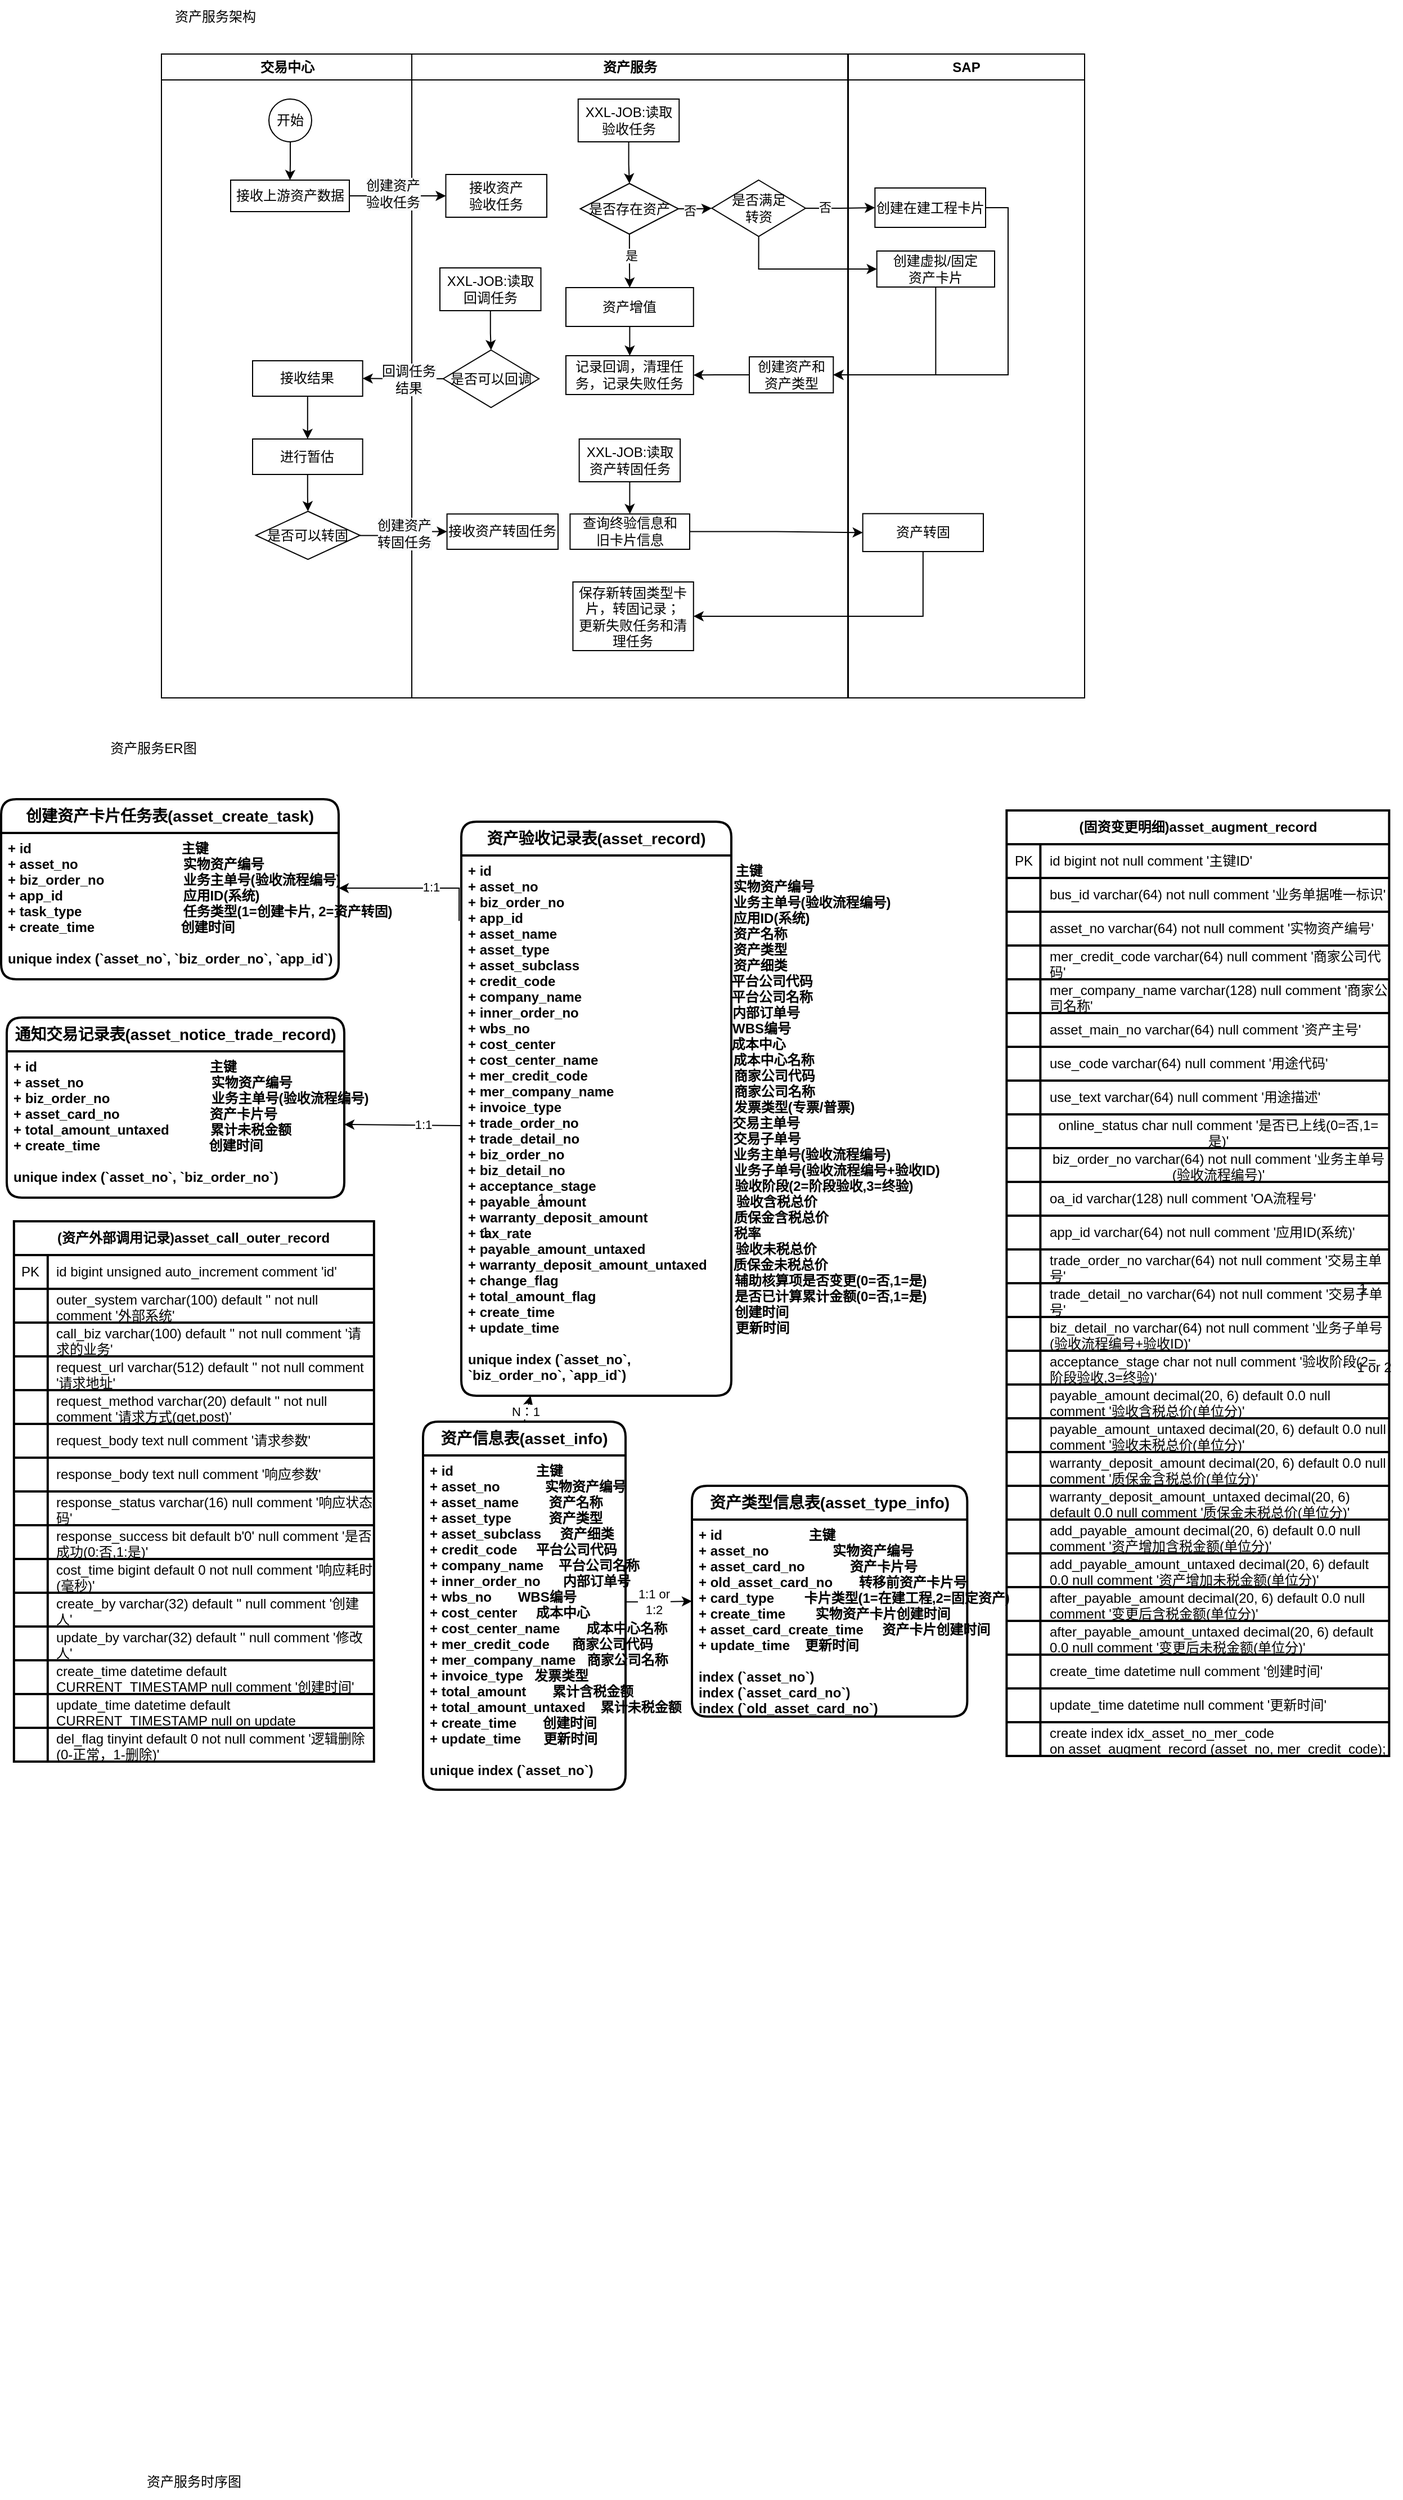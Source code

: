 <mxfile version="24.7.4">
  <diagram name="第 1 页" id="oyXOifWjWRKmlZatTxjt">
    <mxGraphModel dx="1434" dy="786" grid="1" gridSize="10" guides="1" tooltips="1" connect="1" arrows="1" fold="1" page="1" pageScale="1" pageWidth="827" pageHeight="1169" math="0" shadow="0">
      <root>
        <mxCell id="0" />
        <mxCell id="1" parent="0" />
        <mxCell id="sNjwfNni9OI9LNP06PTr-1" value="交易中心" style="swimlane;whiteSpace=wrap;" vertex="1" parent="1">
          <mxGeometry x="147.5" y="128" width="222.5" height="572" as="geometry" />
        </mxCell>
        <mxCell id="sNjwfNni9OI9LNP06PTr-2" style="edgeStyle=orthogonalEdgeStyle;rounded=0;orthogonalLoop=1;jettySize=auto;html=1;entryX=0.5;entryY=0;entryDx=0;entryDy=0;" edge="1" parent="sNjwfNni9OI9LNP06PTr-1" source="sNjwfNni9OI9LNP06PTr-3" target="sNjwfNni9OI9LNP06PTr-4">
          <mxGeometry relative="1" as="geometry" />
        </mxCell>
        <mxCell id="sNjwfNni9OI9LNP06PTr-3" value="开始" style="ellipse;whiteSpace=wrap;html=1;aspect=fixed;" vertex="1" parent="sNjwfNni9OI9LNP06PTr-1">
          <mxGeometry x="95.5" y="40" width="38" height="38" as="geometry" />
        </mxCell>
        <mxCell id="sNjwfNni9OI9LNP06PTr-4" value="接收上游资产数据" style="rounded=0;whiteSpace=wrap;html=1;" vertex="1" parent="sNjwfNni9OI9LNP06PTr-1">
          <mxGeometry x="61.5" y="112" width="105.5" height="28" as="geometry" />
        </mxCell>
        <mxCell id="sNjwfNni9OI9LNP06PTr-5" value="资产服务" style="swimlane;whiteSpace=wrap;" vertex="1" parent="sNjwfNni9OI9LNP06PTr-1">
          <mxGeometry x="222.5" width="387.5" height="572" as="geometry" />
        </mxCell>
        <mxCell id="sNjwfNni9OI9LNP06PTr-6" value="XXL-JOB:读取验收任务" style="whiteSpace=wrap;html=1;fillColor=rgb(255, 255, 255);strokeColor=rgb(0, 0, 0);fontColor=rgb(0, 0, 0);rounded=0;" vertex="1" parent="sNjwfNni9OI9LNP06PTr-5">
          <mxGeometry x="147.88" y="40" width="89.75" height="38" as="geometry" />
        </mxCell>
        <mxCell id="sNjwfNni9OI9LNP06PTr-7" style="edgeStyle=orthogonalEdgeStyle;rounded=0;orthogonalLoop=1;jettySize=auto;html=1;entryX=1;entryY=0.5;entryDx=0;entryDy=0;" edge="1" parent="sNjwfNni9OI9LNP06PTr-5" source="sNjwfNni9OI9LNP06PTr-8" target="sNjwfNni9OI9LNP06PTr-9">
          <mxGeometry relative="1" as="geometry" />
        </mxCell>
        <mxCell id="sNjwfNni9OI9LNP06PTr-8" value="创建资产和&lt;br&gt;资产类型" style="whiteSpace=wrap;html=1;fillColor=rgb(255, 255, 255);strokeColor=rgb(0, 0, 0);fontColor=rgb(0, 0, 0);rounded=0;" vertex="1" parent="sNjwfNni9OI9LNP06PTr-5">
          <mxGeometry x="300" y="269" width="74.66" height="32" as="geometry" />
        </mxCell>
        <mxCell id="sNjwfNni9OI9LNP06PTr-9" value="记录回调，清理任务，记录失败任务" style="whiteSpace=wrap;html=1;fillColor=rgb(255, 255, 255);strokeColor=rgb(0, 0, 0);fontColor=rgb(0, 0, 0);rounded=0;" vertex="1" parent="sNjwfNni9OI9LNP06PTr-5">
          <mxGeometry x="137.0" y="268" width="113.39" height="34.5" as="geometry" />
        </mxCell>
        <mxCell id="sNjwfNni9OI9LNP06PTr-10" value="" style="edgeStyle=orthogonalEdgeStyle;rounded=0;orthogonalLoop=1;jettySize=auto;html=1;" edge="1" parent="sNjwfNni9OI9LNP06PTr-5" source="sNjwfNni9OI9LNP06PTr-11" target="sNjwfNni9OI9LNP06PTr-12">
          <mxGeometry relative="1" as="geometry" />
        </mxCell>
        <mxCell id="sNjwfNni9OI9LNP06PTr-11" value="XXL-JOB:读取回调任务" style="whiteSpace=wrap;html=1;fillColor=rgb(255, 255, 255);strokeColor=rgb(0, 0, 0);fontColor=rgb(0, 0, 0);rounded=0;" vertex="1" parent="sNjwfNni9OI9LNP06PTr-5">
          <mxGeometry x="25" y="190" width="89.75" height="38" as="geometry" />
        </mxCell>
        <mxCell id="sNjwfNni9OI9LNP06PTr-12" value="是否可以回调" style="rhombus;whiteSpace=wrap;html=1;fillColor=rgb(255, 255, 255);strokeColor=rgb(0, 0, 0);fontColor=rgb(0, 0, 0);rounded=0;" vertex="1" parent="sNjwfNni9OI9LNP06PTr-5">
          <mxGeometry x="27.88" y="263" width="85.13" height="51" as="geometry" />
        </mxCell>
        <mxCell id="sNjwfNni9OI9LNP06PTr-13" value="接收资产转固任务" style="whiteSpace=wrap;html=1;fillColor=rgb(255, 255, 255);strokeColor=rgb(0, 0, 0);fontColor=rgb(0, 0, 0);rounded=0;" vertex="1" parent="sNjwfNni9OI9LNP06PTr-5">
          <mxGeometry x="31.3" y="408.63" width="98.7" height="31.37" as="geometry" />
        </mxCell>
        <mxCell id="sNjwfNni9OI9LNP06PTr-14" value="" style="edgeStyle=orthogonalEdgeStyle;rounded=0;orthogonalLoop=1;jettySize=auto;html=1;" edge="1" parent="sNjwfNni9OI9LNP06PTr-5" source="sNjwfNni9OI9LNP06PTr-15" target="sNjwfNni9OI9LNP06PTr-16">
          <mxGeometry relative="1" as="geometry" />
        </mxCell>
        <mxCell id="sNjwfNni9OI9LNP06PTr-15" value="XXL-JOB:读取资产转固任务" style="whiteSpace=wrap;html=1;fillColor=rgb(255, 255, 255);strokeColor=rgb(0, 0, 0);fontColor=rgb(0, 0, 0);rounded=0;" vertex="1" parent="sNjwfNni9OI9LNP06PTr-5">
          <mxGeometry x="148.82" y="342" width="89.75" height="38" as="geometry" />
        </mxCell>
        <mxCell id="sNjwfNni9OI9LNP06PTr-16" value="查询终验信息和&lt;div&gt;旧卡片信息&lt;/div&gt;" style="whiteSpace=wrap;html=1;fillColor=rgb(255, 255, 255);strokeColor=rgb(0, 0, 0);fontColor=rgb(0, 0, 0);rounded=0;" vertex="1" parent="sNjwfNni9OI9LNP06PTr-5">
          <mxGeometry x="140.69" y="408.63" width="106.31" height="31.37" as="geometry" />
        </mxCell>
        <mxCell id="sNjwfNni9OI9LNP06PTr-17" value="保存新转固类型卡片，转固记录；&lt;div&gt;更新失败任务和清理任务&lt;/div&gt;" style="whiteSpace=wrap;html=1;fillColor=rgb(255, 255, 255);strokeColor=rgb(0, 0, 0);fontColor=rgb(0, 0, 0);rounded=0;" vertex="1" parent="sNjwfNni9OI9LNP06PTr-5">
          <mxGeometry x="143.22" y="469" width="107.17" height="61" as="geometry" />
        </mxCell>
        <mxCell id="sNjwfNni9OI9LNP06PTr-18" value="" style="edgeStyle=orthogonalEdgeStyle;rounded=0;orthogonalLoop=1;jettySize=auto;html=1;" edge="1" parent="sNjwfNni9OI9LNP06PTr-1" source="sNjwfNni9OI9LNP06PTr-19" target="sNjwfNni9OI9LNP06PTr-22">
          <mxGeometry relative="1" as="geometry" />
        </mxCell>
        <mxCell id="sNjwfNni9OI9LNP06PTr-19" value="接收结果" style="whiteSpace=wrap;html=1;fillColor=rgb(255, 255, 255);strokeColor=rgb(0, 0, 0);fontColor=rgb(0, 0, 0);rounded=0;" vertex="1" parent="sNjwfNni9OI9LNP06PTr-1">
          <mxGeometry x="81" y="272.5" width="97.82" height="31.5" as="geometry" />
        </mxCell>
        <mxCell id="sNjwfNni9OI9LNP06PTr-20" value="" style="edgeStyle=orthogonalEdgeStyle;rounded=0;orthogonalLoop=1;jettySize=auto;html=1;" edge="1" parent="sNjwfNni9OI9LNP06PTr-1" source="sNjwfNni9OI9LNP06PTr-12" target="sNjwfNni9OI9LNP06PTr-19">
          <mxGeometry relative="1" as="geometry" />
        </mxCell>
        <mxCell id="sNjwfNni9OI9LNP06PTr-21" value="&lt;span style=&quot;font-size: 12px ; background-color: rgb(248 , 249 , 250)&quot;&gt;回调任务&lt;/span&gt;&lt;br style=&quot;font-size: 12px ; background-color: rgb(248 , 249 , 250)&quot;&gt;&lt;span style=&quot;font-size: 12px ; background-color: rgb(248 , 249 , 250)&quot;&gt;结果&lt;/span&gt;" style="edgeLabel;html=1;align=center;verticalAlign=middle;resizable=0;points=[];" vertex="1" connectable="0" parent="sNjwfNni9OI9LNP06PTr-20">
          <mxGeometry x="-0.526" relative="1" as="geometry">
            <mxPoint x="-14" as="offset" />
          </mxGeometry>
        </mxCell>
        <mxCell id="sNjwfNni9OI9LNP06PTr-22" value="进行暂估" style="whiteSpace=wrap;html=1;fillColor=rgb(255, 255, 255);strokeColor=rgb(0, 0, 0);fontColor=rgb(0, 0, 0);rounded=0;" vertex="1" parent="sNjwfNni9OI9LNP06PTr-1">
          <mxGeometry x="81" y="342" width="97.82" height="31.5" as="geometry" />
        </mxCell>
        <mxCell id="sNjwfNni9OI9LNP06PTr-23" value="SAP" style="swimlane;whiteSpace=wrap;" vertex="1" parent="1">
          <mxGeometry x="758" y="128" width="210" height="572" as="geometry" />
        </mxCell>
        <mxCell id="sNjwfNni9OI9LNP06PTr-24" value="创建虚拟/固定&lt;br&gt;资产卡片" style="whiteSpace=wrap;html=1;fillColor=rgb(255, 255, 255);strokeColor=rgb(0, 0, 0);fontColor=rgb(0, 0, 0);rounded=0;" vertex="1" parent="sNjwfNni9OI9LNP06PTr-23">
          <mxGeometry x="25.34" y="175" width="104.66" height="32" as="geometry" />
        </mxCell>
        <mxCell id="sNjwfNni9OI9LNP06PTr-25" value="资产转固" style="whiteSpace=wrap;html=1;fillColor=rgb(255, 255, 255);strokeColor=rgb(0, 0, 0);fontColor=rgb(0, 0, 0);rounded=0;" vertex="1" parent="sNjwfNni9OI9LNP06PTr-23">
          <mxGeometry x="12.83" y="408.32" width="107.17" height="33.69" as="geometry" />
        </mxCell>
        <mxCell id="sNjwfNni9OI9LNP06PTr-26" value="接收资产&lt;br&gt;验收任务" style="whiteSpace=wrap;html=1;fillColor=rgb(255, 255, 255);strokeColor=rgb(0, 0, 0);fontColor=rgb(0, 0, 0);rounded=0;" vertex="1" parent="1">
          <mxGeometry x="400.25" y="235" width="89.75" height="38" as="geometry" />
        </mxCell>
        <mxCell id="sNjwfNni9OI9LNP06PTr-27" value="" style="edgeStyle=orthogonalEdgeStyle;rounded=0;orthogonalLoop=1;jettySize=auto;html=1;" edge="1" parent="1" source="sNjwfNni9OI9LNP06PTr-4" target="sNjwfNni9OI9LNP06PTr-26">
          <mxGeometry relative="1" as="geometry" />
        </mxCell>
        <mxCell id="sNjwfNni9OI9LNP06PTr-28" value="&lt;span style=&quot;font-size: 12px ; background-color: rgb(248 , 249 , 250)&quot;&gt;创建资产&lt;/span&gt;&lt;br style=&quot;font-size: 12px ; background-color: rgb(248 , 249 , 250)&quot;&gt;&lt;span style=&quot;font-size: 12px ; background-color: rgb(248 , 249 , 250)&quot;&gt;验收任务&lt;/span&gt;" style="edgeLabel;html=1;align=center;verticalAlign=middle;resizable=0;points=[];" vertex="1" connectable="0" parent="sNjwfNni9OI9LNP06PTr-27">
          <mxGeometry x="-0.102" y="2" relative="1" as="geometry">
            <mxPoint as="offset" />
          </mxGeometry>
        </mxCell>
        <mxCell id="sNjwfNni9OI9LNP06PTr-29" value="" style="edgeStyle=orthogonalEdgeStyle;rounded=0;orthogonalLoop=1;jettySize=auto;html=1;" edge="1" parent="1" source="sNjwfNni9OI9LNP06PTr-33" target="sNjwfNni9OI9LNP06PTr-38">
          <mxGeometry relative="1" as="geometry" />
        </mxCell>
        <mxCell id="sNjwfNni9OI9LNP06PTr-30" value="否" style="edgeLabel;html=1;align=center;verticalAlign=middle;resizable=0;points=[];" vertex="1" connectable="0" parent="sNjwfNni9OI9LNP06PTr-29">
          <mxGeometry x="-0.337" relative="1" as="geometry">
            <mxPoint y="1" as="offset" />
          </mxGeometry>
        </mxCell>
        <mxCell id="sNjwfNni9OI9LNP06PTr-31" value="" style="edgeStyle=orthogonalEdgeStyle;rounded=0;orthogonalLoop=1;jettySize=auto;html=1;" edge="1" parent="1" source="sNjwfNni9OI9LNP06PTr-33" target="sNjwfNni9OI9LNP06PTr-42">
          <mxGeometry relative="1" as="geometry" />
        </mxCell>
        <mxCell id="sNjwfNni9OI9LNP06PTr-32" value="是" style="edgeLabel;html=1;align=center;verticalAlign=middle;resizable=0;points=[];" vertex="1" connectable="0" parent="sNjwfNni9OI9LNP06PTr-31">
          <mxGeometry x="-0.228" y="1" relative="1" as="geometry">
            <mxPoint as="offset" />
          </mxGeometry>
        </mxCell>
        <mxCell id="sNjwfNni9OI9LNP06PTr-33" value="是否存在资产" style="rhombus;whiteSpace=wrap;html=1;fillColor=rgb(255, 255, 255);strokeColor=rgb(0, 0, 0);fontColor=rgb(0, 0, 0);rounded=0;" vertex="1" parent="1">
          <mxGeometry x="519.76" y="243" width="87.25" height="45" as="geometry" />
        </mxCell>
        <mxCell id="sNjwfNni9OI9LNP06PTr-34" value="" style="edgeStyle=orthogonalEdgeStyle;rounded=0;orthogonalLoop=1;jettySize=auto;html=1;" edge="1" parent="1" source="sNjwfNni9OI9LNP06PTr-6" target="sNjwfNni9OI9LNP06PTr-33">
          <mxGeometry relative="1" as="geometry" />
        </mxCell>
        <mxCell id="sNjwfNni9OI9LNP06PTr-35" value="" style="edgeStyle=orthogonalEdgeStyle;rounded=0;orthogonalLoop=1;jettySize=auto;html=1;" edge="1" parent="1" source="sNjwfNni9OI9LNP06PTr-38" target="sNjwfNni9OI9LNP06PTr-40">
          <mxGeometry relative="1" as="geometry" />
        </mxCell>
        <mxCell id="sNjwfNni9OI9LNP06PTr-36" value="否" style="edgeLabel;html=1;align=center;verticalAlign=middle;resizable=0;points=[];" vertex="1" connectable="0" parent="sNjwfNni9OI9LNP06PTr-35">
          <mxGeometry x="-0.453" y="1" relative="1" as="geometry">
            <mxPoint as="offset" />
          </mxGeometry>
        </mxCell>
        <mxCell id="sNjwfNni9OI9LNP06PTr-37" value="" style="edgeStyle=orthogonalEdgeStyle;rounded=0;orthogonalLoop=1;jettySize=auto;html=1;exitX=0.5;exitY=1;exitDx=0;exitDy=0;entryX=0;entryY=0.5;entryDx=0;entryDy=0;" edge="1" parent="1" source="sNjwfNni9OI9LNP06PTr-38" target="sNjwfNni9OI9LNP06PTr-24">
          <mxGeometry relative="1" as="geometry" />
        </mxCell>
        <mxCell id="sNjwfNni9OI9LNP06PTr-38" value="是否满足&lt;br&gt;转资" style="rhombus;whiteSpace=wrap;html=1;fillColor=rgb(255, 255, 255);strokeColor=rgb(0, 0, 0);fontColor=rgb(0, 0, 0);rounded=0;" vertex="1" parent="1">
          <mxGeometry x="636.64" y="240" width="83.36" height="50" as="geometry" />
        </mxCell>
        <mxCell id="sNjwfNni9OI9LNP06PTr-39" style="edgeStyle=orthogonalEdgeStyle;rounded=0;orthogonalLoop=1;jettySize=auto;html=1;entryX=1;entryY=0.5;entryDx=0;entryDy=0;exitX=1;exitY=0.5;exitDx=0;exitDy=0;" edge="1" parent="1" source="sNjwfNni9OI9LNP06PTr-40" target="sNjwfNni9OI9LNP06PTr-8">
          <mxGeometry relative="1" as="geometry" />
        </mxCell>
        <mxCell id="sNjwfNni9OI9LNP06PTr-40" value="创建在建工程卡片" style="whiteSpace=wrap;html=1;fillColor=rgb(255, 255, 255);strokeColor=rgb(0, 0, 0);fontColor=rgb(0, 0, 0);rounded=0;" vertex="1" parent="1">
          <mxGeometry x="781.68" y="247" width="98.32" height="35" as="geometry" />
        </mxCell>
        <mxCell id="sNjwfNni9OI9LNP06PTr-41" value="" style="edgeStyle=orthogonalEdgeStyle;rounded=0;orthogonalLoop=1;jettySize=auto;html=1;" edge="1" parent="1" source="sNjwfNni9OI9LNP06PTr-42" target="sNjwfNni9OI9LNP06PTr-9">
          <mxGeometry relative="1" as="geometry" />
        </mxCell>
        <mxCell id="sNjwfNni9OI9LNP06PTr-42" value="资产增值" style="whiteSpace=wrap;html=1;fillColor=rgb(255, 255, 255);strokeColor=rgb(0, 0, 0);fontColor=rgb(0, 0, 0);rounded=0;" vertex="1" parent="1">
          <mxGeometry x="507" y="335.5" width="113.39" height="34.5" as="geometry" />
        </mxCell>
        <mxCell id="sNjwfNni9OI9LNP06PTr-43" value="" style="edgeStyle=orthogonalEdgeStyle;rounded=0;orthogonalLoop=1;jettySize=auto;html=1;exitX=0.5;exitY=1;exitDx=0;exitDy=0;entryX=1;entryY=0.5;entryDx=0;entryDy=0;" edge="1" parent="1" source="sNjwfNni9OI9LNP06PTr-24" target="sNjwfNni9OI9LNP06PTr-8">
          <mxGeometry relative="1" as="geometry" />
        </mxCell>
        <mxCell id="sNjwfNni9OI9LNP06PTr-44" value="" style="edgeStyle=orthogonalEdgeStyle;rounded=0;orthogonalLoop=1;jettySize=auto;html=1;" edge="1" parent="1" source="sNjwfNni9OI9LNP06PTr-46" target="sNjwfNni9OI9LNP06PTr-13">
          <mxGeometry relative="1" as="geometry" />
        </mxCell>
        <mxCell id="sNjwfNni9OI9LNP06PTr-45" value="&lt;span style=&quot;font-size: 12px ; background-color: rgb(248 , 249 , 250)&quot;&gt;创建资产&lt;/span&gt;&lt;br style=&quot;font-size: 12px ; background-color: rgb(248 , 249 , 250)&quot;&gt;&lt;span style=&quot;font-size: 12px ; background-color: rgb(248 , 249 , 250)&quot;&gt;转固任务&lt;/span&gt;" style="edgeLabel;html=1;align=center;verticalAlign=middle;resizable=0;points=[];" vertex="1" connectable="0" parent="sNjwfNni9OI9LNP06PTr-44">
          <mxGeometry x="-0.004" relative="1" as="geometry">
            <mxPoint as="offset" />
          </mxGeometry>
        </mxCell>
        <mxCell id="sNjwfNni9OI9LNP06PTr-46" value="是否可以转固" style="rhombus;whiteSpace=wrap;html=1;fillColor=rgb(255, 255, 255);strokeColor=rgb(0, 0, 0);fontColor=rgb(0, 0, 0);rounded=0;" vertex="1" parent="1">
          <mxGeometry x="231.41" y="534.25" width="92.59" height="42.75" as="geometry" />
        </mxCell>
        <mxCell id="sNjwfNni9OI9LNP06PTr-47" value="" style="edgeStyle=orthogonalEdgeStyle;rounded=0;orthogonalLoop=1;jettySize=auto;html=1;" edge="1" parent="1" source="sNjwfNni9OI9LNP06PTr-22" target="sNjwfNni9OI9LNP06PTr-46">
          <mxGeometry relative="1" as="geometry" />
        </mxCell>
        <mxCell id="sNjwfNni9OI9LNP06PTr-48" value="" style="edgeStyle=orthogonalEdgeStyle;rounded=0;orthogonalLoop=1;jettySize=auto;html=1;" edge="1" parent="1" source="sNjwfNni9OI9LNP06PTr-16" target="sNjwfNni9OI9LNP06PTr-25">
          <mxGeometry relative="1" as="geometry" />
        </mxCell>
        <mxCell id="sNjwfNni9OI9LNP06PTr-49" value="" style="edgeStyle=orthogonalEdgeStyle;rounded=0;orthogonalLoop=1;jettySize=auto;html=1;exitX=0.5;exitY=1;exitDx=0;exitDy=0;entryX=1;entryY=0.5;entryDx=0;entryDy=0;" edge="1" parent="1" source="sNjwfNni9OI9LNP06PTr-25" target="sNjwfNni9OI9LNP06PTr-17">
          <mxGeometry relative="1" as="geometry" />
        </mxCell>
        <mxCell id="sNjwfNni9OI9LNP06PTr-50" value="资产服务架构" style="text;html=1;align=center;verticalAlign=middle;resizable=0;points=[];autosize=1;strokeColor=none;fillColor=none;" vertex="1" parent="1">
          <mxGeometry x="145" y="80" width="100" height="30" as="geometry" />
        </mxCell>
        <mxCell id="sNjwfNni9OI9LNP06PTr-51" value="资产服务时序图" style="text;html=1;align=center;verticalAlign=middle;resizable=0;points=[];autosize=1;strokeColor=none;fillColor=none;" vertex="1" parent="1">
          <mxGeometry x="121.41" y="2270" width="110" height="30" as="geometry" />
        </mxCell>
        <mxCell id="sNjwfNni9OI9LNP06PTr-52" value="资产服务ER图" style="text;html=1;align=center;verticalAlign=middle;resizable=0;points=[];autosize=1;strokeColor=none;fillColor=none;" vertex="1" parent="1">
          <mxGeometry x="90" y="730" width="100" height="30" as="geometry" />
        </mxCell>
        <mxCell id="sNjwfNni9OI9LNP06PTr-72" value="资产类型信息表(asset_type_info)" style="swimlane;childLayout=stackLayout;horizontal=1;startSize=30;horizontalStack=0;rounded=1;fontSize=14;fontStyle=1;strokeWidth=2;resizeParent=0;resizeLast=1;shadow=0;dashed=0;align=center;whiteSpace=wrap;" vertex="1" parent="1">
          <mxGeometry x="619" y="1400" width="244.69" height="205" as="geometry">
            <mxRectangle x="810.63" y="1185" width="250" height="30" as="alternateBounds" />
          </mxGeometry>
        </mxCell>
        <mxCell id="sNjwfNni9OI9LNP06PTr-73" value="+ id                       主键&#xa;+ asset_no                 实物资产编号&#xa;+ asset_card_no            资产卡片号&#xa;+ old_asset_card_no       转移前资产卡片号                                      &#xa;+ card_type        卡片类型(1=在建工程,2=固定资产)&#xa;+ create_time        实物资产卡片创建时间&#xa;+ asset_card_create_time     资产卡片创建时间&#xa;+ update_time    更新时间&#xa;&#xa;index (`asset_no`)&#xa;index (`asset_card_no`)&#xa;index (`old_asset_card_no`)" style="align=left;strokeColor=none;fillColor=none;spacingLeft=4;fontSize=12;verticalAlign=top;resizable=0;rotatable=0;part=1;fontStyle=1" vertex="1" parent="sNjwfNni9OI9LNP06PTr-72">
          <mxGeometry y="30" width="244.69" height="175" as="geometry" />
        </mxCell>
        <mxCell id="sNjwfNni9OI9LNP06PTr-74" value="资产验收记录表(asset_record)" style="swimlane;childLayout=stackLayout;horizontal=1;startSize=30;horizontalStack=0;rounded=1;fontSize=14;fontStyle=1;strokeWidth=2;resizeParent=0;resizeLast=1;shadow=0;dashed=0;align=center;whiteSpace=wrap;" vertex="1" parent="1">
          <mxGeometry x="414" y="810" width="240" height="510" as="geometry" />
        </mxCell>
        <mxCell id="sNjwfNni9OI9LNP06PTr-75" value="+ id                                                                 主键&#xa;+ asset_no                                                    实物资产编号&#xa;+ biz_order_no                                             业务主单号(验收流程编号)&#xa;+ app_id                                                        应用ID(系统)&#xa;+ asset_name                                               资产名称&#xa;+ asset_type                                                 资产类型&#xa;+ asset_subclass                                         资产细类&#xa;+ credit_code                                               平台公司代码&#xa;+ company_name                                        平台公司名称&#xa;+ inner_order_no                                         内部订单号&#xa;+ wbs_no                                                      WBS编号&#xa;+ cost_center                                               成本中心&#xa;+ cost_center_name                                    成本中心名称&#xa;+ mer_credit_code                                       商家公司代码&#xa;+ mer_company_name                                商家公司名称&#xa;+ invoice_type                                              发票类型(专票/普票)&#xa;+ trade_order_no                                         交易主单号&#xa;+ trade_detail_no                                         交易子单号&#xa;+ biz_order_no                                             业务主单号(验收流程编号)&#xa;+ biz_detail_no                                             业务子单号(验收流程编号+验收ID)&#xa;+ acceptance_stage                                     验收阶段(2=阶段验收,3=终验)&#xa;+ payable_amount                                        验收含税总价&#xa;+ warranty_deposit_amount                       质保金含税总价&#xa;+ tax_rate                                                      税率&#xa;+ payable_amount_untaxed                        验收未税总价&#xa;+ warranty_deposit_amount_untaxed       质保金未税总价&#xa;+ change_flag                                               辅助核算项是否变更(0=否,1=是)&#xa;+ total_amount_flag                                     是否已计算累计金额(0=否,1=是)&#xa;+ create_time                                                创建时间&#xa;+ update_time                                               更新时间&#xa;&#xa;unique index (`asset_no`, &#xa;`biz_order_no`, `app_id`)" style="align=left;strokeColor=none;fillColor=none;spacingLeft=4;fontSize=12;verticalAlign=top;resizable=0;rotatable=0;part=1;fontStyle=1" vertex="1" parent="sNjwfNni9OI9LNP06PTr-74">
          <mxGeometry y="30" width="240" height="480" as="geometry" />
        </mxCell>
        <mxCell id="sNjwfNni9OI9LNP06PTr-76" value="创建资产卡片任务表(asset_create_task)" style="swimlane;childLayout=stackLayout;horizontal=1;startSize=30;horizontalStack=0;rounded=1;fontSize=14;fontStyle=1;strokeWidth=2;resizeParent=0;resizeLast=1;shadow=0;dashed=0;align=center;whiteSpace=wrap;" vertex="1" parent="1">
          <mxGeometry x="5" y="790" width="300" height="160" as="geometry" />
        </mxCell>
        <mxCell id="sNjwfNni9OI9LNP06PTr-77" value="+ id                                        主键&#xa;+ asset_no                            实物资产编号&#xa;+ biz_order_no                     业务主单号(验收流程编号)&#xa;+ app_id                                应用ID(系统)&#xa;+ task_type                           任务类型(1=创建卡片, 2=资产转固)&#xa;+ create_time                       创建时间&#xa;&#xa;unique index (`asset_no`, `biz_order_no`, `app_id`)" style="align=left;strokeColor=none;fillColor=none;spacingLeft=4;fontSize=12;verticalAlign=top;resizable=0;rotatable=0;part=1;fontStyle=1" vertex="1" parent="sNjwfNni9OI9LNP06PTr-76">
          <mxGeometry y="30" width="300" height="130" as="geometry" />
        </mxCell>
        <mxCell id="sNjwfNni9OI9LNP06PTr-78" value="通知交易记录表(asset_notice_trade_record)" style="swimlane;childLayout=stackLayout;horizontal=1;startSize=30;horizontalStack=0;rounded=1;fontSize=14;fontStyle=1;strokeWidth=2;resizeParent=0;resizeLast=1;shadow=0;dashed=0;align=center;whiteSpace=wrap;" vertex="1" parent="1">
          <mxGeometry x="10" y="984" width="300" height="160" as="geometry" />
        </mxCell>
        <mxCell id="sNjwfNni9OI9LNP06PTr-79" value="+ id                                              主键&#xa;+ asset_no                                  实物资产编号&#xa;+ biz_order_no                           业务主单号(验收流程编号)&#xa;+ asset_card_no                        资产卡片号&#xa;+ total_amount_untaxed           累计未税金额&#xa;+ create_time                             创建时间&#xa;&#xa;unique index (`asset_no`, `biz_order_no`)&#xa;" style="align=left;strokeColor=none;fillColor=none;spacingLeft=4;fontSize=12;verticalAlign=top;resizable=0;rotatable=0;part=1;fontStyle=1" vertex="1" parent="sNjwfNni9OI9LNP06PTr-78">
          <mxGeometry y="30" width="300" height="130" as="geometry" />
        </mxCell>
        <mxCell id="sNjwfNni9OI9LNP06PTr-80" value="资产信息表(asset_info)" style="swimlane;childLayout=stackLayout;horizontal=1;startSize=30;horizontalStack=0;rounded=1;fontSize=14;fontStyle=1;strokeWidth=2;resizeParent=0;resizeLast=1;shadow=0;dashed=0;align=center;whiteSpace=wrap;" vertex="1" parent="1">
          <mxGeometry x="380" y="1343" width="180" height="327" as="geometry" />
        </mxCell>
        <mxCell id="sNjwfNni9OI9LNP06PTr-81" value="+ id                      主键&#xa;+ asset_no            实物资产编号&#xa;+ asset_name        资产名称&#xa;+ asset_type          资产类型&#xa;+ asset_subclass     资产细类&#xa;+ credit_code     平台公司代码&#xa;+ company_name    平台公司名称&#xa;+ inner_order_no      内部订单号&#xa;+ wbs_no       WBS编号&#xa;+ cost_center     成本中心&#xa;+ cost_center_name       成本中心名称&#xa;+ mer_credit_code      商家公司代码&#xa;+ mer_company_name   商家公司名称&#xa;+ invoice_type   发票类型&#xa;+ total_amount       累计含税金额&#xa;+ total_amount_untaxed    累计未税金额&#xa;+ create_time       创建时间&#xa;+ update_time      更新时间&#xa;&#xa;unique index (`asset_no`)" style="align=left;strokeColor=none;fillColor=none;spacingLeft=4;fontSize=12;verticalAlign=top;resizable=0;rotatable=0;part=1;fontStyle=1" vertex="1" parent="sNjwfNni9OI9LNP06PTr-80">
          <mxGeometry y="30" width="180" height="297" as="geometry" />
        </mxCell>
        <mxCell id="sNjwfNni9OI9LNP06PTr-82" style="edgeStyle=orthogonalEdgeStyle;rounded=0;orthogonalLoop=1;jettySize=auto;html=1;exitX=1;exitY=0.438;exitDx=0;exitDy=0;exitPerimeter=0;" edge="1" parent="1" source="sNjwfNni9OI9LNP06PTr-81" target="sNjwfNni9OI9LNP06PTr-72">
          <mxGeometry relative="1" as="geometry" />
        </mxCell>
        <mxCell id="sNjwfNni9OI9LNP06PTr-452" value="1:1 or&lt;div&gt;1:2&lt;/div&gt;" style="edgeLabel;html=1;align=center;verticalAlign=middle;resizable=0;points=[];" vertex="1" connectable="0" parent="sNjwfNni9OI9LNP06PTr-82">
          <mxGeometry x="-0.153" relative="1" as="geometry">
            <mxPoint as="offset" />
          </mxGeometry>
        </mxCell>
        <mxCell id="sNjwfNni9OI9LNP06PTr-83" value="1" style="text;html=1;align=center;verticalAlign=middle;resizable=0;points=[];autosize=1;strokeColor=none;fillColor=none;" vertex="1" parent="1">
          <mxGeometry x="1200" y="1210" width="30" height="30" as="geometry" />
        </mxCell>
        <mxCell id="sNjwfNni9OI9LNP06PTr-84" value="1 or 2" style="text;html=1;align=center;verticalAlign=middle;resizable=0;points=[];autosize=1;strokeColor=none;fillColor=none;" vertex="1" parent="1">
          <mxGeometry x="1200" y="1280" width="50" height="30" as="geometry" />
        </mxCell>
        <mxCell id="sNjwfNni9OI9LNP06PTr-85" value="1" style="text;html=1;align=center;verticalAlign=middle;resizable=0;points=[];autosize=1;strokeColor=none;fillColor=none;" vertex="1" parent="1">
          <mxGeometry x="420" y="1160" width="30" height="30" as="geometry" />
        </mxCell>
        <mxCell id="sNjwfNni9OI9LNP06PTr-86" value="1" style="text;html=1;align=center;verticalAlign=middle;resizable=0;points=[];autosize=1;strokeColor=none;fillColor=none;" vertex="1" parent="1">
          <mxGeometry x="470" y="1130" width="30" height="30" as="geometry" />
        </mxCell>
        <mxCell id="sNjwfNni9OI9LNP06PTr-89" style="edgeStyle=none;rounded=0;orthogonalLoop=1;jettySize=auto;html=1;exitX=0.5;exitY=0;exitDx=0;exitDy=0;" edge="1" parent="1" source="sNjwfNni9OI9LNP06PTr-80" target="sNjwfNni9OI9LNP06PTr-75">
          <mxGeometry relative="1" as="geometry" />
        </mxCell>
        <mxCell id="sNjwfNni9OI9LNP06PTr-92" value="N：1" style="edgeLabel;html=1;align=center;verticalAlign=middle;resizable=0;points=[];" vertex="1" connectable="0" parent="sNjwfNni9OI9LNP06PTr-89">
          <mxGeometry x="-0.22" y="1" relative="1" as="geometry">
            <mxPoint as="offset" />
          </mxGeometry>
        </mxCell>
        <mxCell id="sNjwfNni9OI9LNP06PTr-90" style="rounded=0;orthogonalLoop=1;jettySize=auto;html=1;exitX=0;exitY=0.5;exitDx=0;exitDy=0;entryX=1;entryY=0.5;entryDx=0;entryDy=0;" edge="1" parent="1" source="sNjwfNni9OI9LNP06PTr-75" target="sNjwfNni9OI9LNP06PTr-79">
          <mxGeometry relative="1" as="geometry" />
        </mxCell>
        <mxCell id="sNjwfNni9OI9LNP06PTr-93" value="1:1" style="edgeLabel;html=1;align=center;verticalAlign=middle;resizable=0;points=[];" vertex="1" connectable="0" parent="sNjwfNni9OI9LNP06PTr-90">
          <mxGeometry x="-0.348" y="-1" relative="1" as="geometry">
            <mxPoint as="offset" />
          </mxGeometry>
        </mxCell>
        <mxCell id="sNjwfNni9OI9LNP06PTr-94" style="edgeStyle=orthogonalEdgeStyle;rounded=0;orthogonalLoop=1;jettySize=auto;html=1;entryX=1;entryY=0.377;entryDx=0;entryDy=0;entryPerimeter=0;exitX=-0.008;exitY=0.121;exitDx=0;exitDy=0;exitPerimeter=0;" edge="1" parent="1" source="sNjwfNni9OI9LNP06PTr-75" target="sNjwfNni9OI9LNP06PTr-77">
          <mxGeometry relative="1" as="geometry">
            <mxPoint x="360" y="979" as="sourcePoint" />
            <Array as="points">
              <mxPoint x="412" y="869" />
            </Array>
          </mxGeometry>
        </mxCell>
        <mxCell id="sNjwfNni9OI9LNP06PTr-95" value="1:1" style="edgeLabel;html=1;align=center;verticalAlign=middle;resizable=0;points=[];" vertex="1" connectable="0" parent="sNjwfNni9OI9LNP06PTr-94">
          <mxGeometry x="-0.209" y="-1" relative="1" as="geometry">
            <mxPoint as="offset" />
          </mxGeometry>
        </mxCell>
        <mxCell id="sNjwfNni9OI9LNP06PTr-327" value="(固资变更明细)asset_augment_record" style="shape=table;startSize=30;container=1;collapsible=1;childLayout=tableLayout;fixedRows=1;rowLines=1;fontStyle=1;align=center;resizeLast=1;whiteSpace=wrap;strokeWidth=2;" vertex="1" parent="1">
          <mxGeometry x="898.69" y="800" width="340" height="840" as="geometry">
            <mxRectangle x="810" y="1410" width="240" height="30" as="alternateBounds" />
          </mxGeometry>
        </mxCell>
        <mxCell id="sNjwfNni9OI9LNP06PTr-328" value="" style="shape=tableRow;horizontal=0;startSize=0;swimlaneHead=0;swimlaneBody=0;fillColor=none;collapsible=0;dropTarget=0;points=[[0,0.5],[1,0.5]];portConstraint=eastwest;strokeColor=inherit;top=0;left=0;right=0;bottom=0;whiteSpace=wrap;" vertex="1" parent="sNjwfNni9OI9LNP06PTr-327">
          <mxGeometry y="30" width="340" height="30" as="geometry" />
        </mxCell>
        <mxCell id="sNjwfNni9OI9LNP06PTr-329" value="PK" style="shape=partialRectangle;overflow=hidden;connectable=0;fillColor=none;strokeColor=inherit;top=0;left=0;bottom=0;right=0;whiteSpace=wrap;" vertex="1" parent="sNjwfNni9OI9LNP06PTr-328">
          <mxGeometry width="30" height="30" as="geometry">
            <mxRectangle width="30" height="30" as="alternateBounds" />
          </mxGeometry>
        </mxCell>
        <mxCell id="sNjwfNni9OI9LNP06PTr-330" value="id                              bigint                          not null comment &#39;主键ID&#39;" style="shape=partialRectangle;overflow=hidden;connectable=0;fillColor=none;align=left;strokeColor=inherit;top=0;left=0;bottom=0;right=0;spacingLeft=6;whiteSpace=wrap;" vertex="1" parent="sNjwfNni9OI9LNP06PTr-328">
          <mxGeometry x="30" width="310" height="30" as="geometry">
            <mxRectangle width="310" height="30" as="alternateBounds" />
          </mxGeometry>
        </mxCell>
        <mxCell id="sNjwfNni9OI9LNP06PTr-331" value="" style="shape=tableRow;horizontal=0;startSize=0;swimlaneHead=0;swimlaneBody=0;fillColor=none;collapsible=0;dropTarget=0;points=[[0,0.5],[1,0.5]];portConstraint=eastwest;strokeColor=inherit;top=0;left=0;right=0;bottom=0;whiteSpace=wrap;" vertex="1" parent="sNjwfNni9OI9LNP06PTr-327">
          <mxGeometry y="60" width="340" height="30" as="geometry" />
        </mxCell>
        <mxCell id="sNjwfNni9OI9LNP06PTr-332" value="" style="shape=partialRectangle;overflow=hidden;connectable=0;fillColor=none;strokeColor=inherit;top=0;left=0;bottom=0;right=0;whiteSpace=wrap;" vertex="1" parent="sNjwfNni9OI9LNP06PTr-331">
          <mxGeometry width="30" height="30" as="geometry">
            <mxRectangle width="30" height="30" as="alternateBounds" />
          </mxGeometry>
        </mxCell>
        <mxCell id="sNjwfNni9OI9LNP06PTr-333" value="bus_id                          varchar(64)                     not null comment &#39;业务单据唯一标识&#39;" style="shape=partialRectangle;overflow=hidden;connectable=0;fillColor=none;align=left;strokeColor=inherit;top=0;left=0;bottom=0;right=0;spacingLeft=6;whiteSpace=wrap;" vertex="1" parent="sNjwfNni9OI9LNP06PTr-331">
          <mxGeometry x="30" width="310" height="30" as="geometry">
            <mxRectangle width="310" height="30" as="alternateBounds" />
          </mxGeometry>
        </mxCell>
        <mxCell id="sNjwfNni9OI9LNP06PTr-334" value="" style="shape=tableRow;horizontal=0;startSize=0;swimlaneHead=0;swimlaneBody=0;fillColor=none;collapsible=0;dropTarget=0;points=[[0,0.5],[1,0.5]];portConstraint=eastwest;strokeColor=inherit;top=0;left=0;right=0;bottom=0;whiteSpace=wrap;" vertex="1" parent="sNjwfNni9OI9LNP06PTr-327">
          <mxGeometry y="90" width="340" height="30" as="geometry" />
        </mxCell>
        <mxCell id="sNjwfNni9OI9LNP06PTr-335" value="" style="shape=partialRectangle;overflow=hidden;connectable=0;fillColor=none;strokeColor=inherit;top=0;left=0;bottom=0;right=0;whiteSpace=wrap;" vertex="1" parent="sNjwfNni9OI9LNP06PTr-334">
          <mxGeometry width="30" height="30" as="geometry">
            <mxRectangle width="30" height="30" as="alternateBounds" />
          </mxGeometry>
        </mxCell>
        <mxCell id="sNjwfNni9OI9LNP06PTr-336" value="asset_no                        varchar(64)                     not null comment &#39;实物资产编号&#39;" style="shape=partialRectangle;overflow=hidden;connectable=0;fillColor=none;align=left;strokeColor=inherit;top=0;left=0;bottom=0;right=0;spacingLeft=6;whiteSpace=wrap;" vertex="1" parent="sNjwfNni9OI9LNP06PTr-334">
          <mxGeometry x="30" width="310" height="30" as="geometry">
            <mxRectangle width="310" height="30" as="alternateBounds" />
          </mxGeometry>
        </mxCell>
        <mxCell id="sNjwfNni9OI9LNP06PTr-337" value="" style="shape=tableRow;horizontal=0;startSize=0;swimlaneHead=0;swimlaneBody=0;fillColor=none;collapsible=0;dropTarget=0;points=[[0,0.5],[1,0.5]];portConstraint=eastwest;strokeColor=inherit;top=0;left=0;right=0;bottom=0;whiteSpace=wrap;" vertex="1" parent="sNjwfNni9OI9LNP06PTr-327">
          <mxGeometry y="120" width="340" height="30" as="geometry" />
        </mxCell>
        <mxCell id="sNjwfNni9OI9LNP06PTr-338" value="" style="shape=partialRectangle;overflow=hidden;connectable=0;fillColor=none;strokeColor=inherit;top=0;left=0;bottom=0;right=0;whiteSpace=wrap;" vertex="1" parent="sNjwfNni9OI9LNP06PTr-337">
          <mxGeometry width="30" height="30" as="geometry">
            <mxRectangle width="30" height="30" as="alternateBounds" />
          </mxGeometry>
        </mxCell>
        <mxCell id="sNjwfNni9OI9LNP06PTr-339" value="mer_credit_code                 varchar(64)                     null comment &#39;商家公司代码&#39;" style="shape=partialRectangle;overflow=hidden;connectable=0;fillColor=none;align=left;strokeColor=inherit;top=0;left=0;bottom=0;right=0;spacingLeft=6;whiteSpace=wrap;" vertex="1" parent="sNjwfNni9OI9LNP06PTr-337">
          <mxGeometry x="30" width="310" height="30" as="geometry">
            <mxRectangle width="310" height="30" as="alternateBounds" />
          </mxGeometry>
        </mxCell>
        <mxCell id="sNjwfNni9OI9LNP06PTr-340" value="" style="shape=tableRow;horizontal=0;startSize=0;swimlaneHead=0;swimlaneBody=0;fillColor=none;collapsible=0;dropTarget=0;points=[[0,0.5],[1,0.5]];portConstraint=eastwest;strokeColor=inherit;top=0;left=0;right=0;bottom=0;whiteSpace=wrap;" vertex="1" parent="sNjwfNni9OI9LNP06PTr-327">
          <mxGeometry y="150" width="340" height="30" as="geometry" />
        </mxCell>
        <mxCell id="sNjwfNni9OI9LNP06PTr-341" value="" style="shape=partialRectangle;overflow=hidden;connectable=0;fillColor=none;strokeColor=inherit;top=0;left=0;bottom=0;right=0;whiteSpace=wrap;" vertex="1" parent="sNjwfNni9OI9LNP06PTr-340">
          <mxGeometry width="30" height="30" as="geometry">
            <mxRectangle width="30" height="30" as="alternateBounds" />
          </mxGeometry>
        </mxCell>
        <mxCell id="sNjwfNni9OI9LNP06PTr-342" value="mer_company_name                varchar(128)                    null comment &#39;商家公司名称&#39;" style="shape=partialRectangle;overflow=hidden;connectable=0;fillColor=none;align=left;strokeColor=inherit;top=0;left=0;bottom=0;right=0;spacingLeft=6;whiteSpace=wrap;" vertex="1" parent="sNjwfNni9OI9LNP06PTr-340">
          <mxGeometry x="30" width="310" height="30" as="geometry">
            <mxRectangle width="310" height="30" as="alternateBounds" />
          </mxGeometry>
        </mxCell>
        <mxCell id="sNjwfNni9OI9LNP06PTr-343" value="" style="shape=tableRow;horizontal=0;startSize=0;swimlaneHead=0;swimlaneBody=0;fillColor=none;collapsible=0;dropTarget=0;points=[[0,0.5],[1,0.5]];portConstraint=eastwest;strokeColor=inherit;top=0;left=0;right=0;bottom=0;whiteSpace=wrap;" vertex="1" parent="sNjwfNni9OI9LNP06PTr-327">
          <mxGeometry y="180" width="340" height="30" as="geometry" />
        </mxCell>
        <mxCell id="sNjwfNni9OI9LNP06PTr-344" value="" style="shape=partialRectangle;overflow=hidden;connectable=0;fillColor=none;strokeColor=inherit;top=0;left=0;bottom=0;right=0;whiteSpace=wrap;" vertex="1" parent="sNjwfNni9OI9LNP06PTr-343">
          <mxGeometry width="30" height="30" as="geometry">
            <mxRectangle width="30" height="30" as="alternateBounds" />
          </mxGeometry>
        </mxCell>
        <mxCell id="sNjwfNni9OI9LNP06PTr-345" value="asset_main_no                   varchar(64)                     null comment &#39;资产主号&#39;" style="shape=partialRectangle;overflow=hidden;connectable=0;fillColor=none;align=left;strokeColor=inherit;top=0;left=0;bottom=0;right=0;spacingLeft=6;whiteSpace=wrap;" vertex="1" parent="sNjwfNni9OI9LNP06PTr-343">
          <mxGeometry x="30" width="310" height="30" as="geometry">
            <mxRectangle width="310" height="30" as="alternateBounds" />
          </mxGeometry>
        </mxCell>
        <mxCell id="sNjwfNni9OI9LNP06PTr-346" value="" style="shape=tableRow;horizontal=0;startSize=0;swimlaneHead=0;swimlaneBody=0;fillColor=none;collapsible=0;dropTarget=0;points=[[0,0.5],[1,0.5]];portConstraint=eastwest;strokeColor=inherit;top=0;left=0;right=0;bottom=0;whiteSpace=wrap;" vertex="1" parent="sNjwfNni9OI9LNP06PTr-327">
          <mxGeometry y="210" width="340" height="30" as="geometry" />
        </mxCell>
        <mxCell id="sNjwfNni9OI9LNP06PTr-347" value="" style="shape=partialRectangle;overflow=hidden;connectable=0;fillColor=none;strokeColor=inherit;top=0;left=0;bottom=0;right=0;whiteSpace=wrap;" vertex="1" parent="sNjwfNni9OI9LNP06PTr-346">
          <mxGeometry width="30" height="30" as="geometry">
            <mxRectangle width="30" height="30" as="alternateBounds" />
          </mxGeometry>
        </mxCell>
        <mxCell id="sNjwfNni9OI9LNP06PTr-348" value="use_code                        varchar(64)                     null comment &#39;用途代码&#39;" style="shape=partialRectangle;overflow=hidden;connectable=0;fillColor=none;align=left;strokeColor=inherit;top=0;left=0;bottom=0;right=0;spacingLeft=6;whiteSpace=wrap;" vertex="1" parent="sNjwfNni9OI9LNP06PTr-346">
          <mxGeometry x="30" width="310" height="30" as="geometry">
            <mxRectangle width="310" height="30" as="alternateBounds" />
          </mxGeometry>
        </mxCell>
        <mxCell id="sNjwfNni9OI9LNP06PTr-349" value="" style="shape=tableRow;horizontal=0;startSize=0;swimlaneHead=0;swimlaneBody=0;fillColor=none;collapsible=0;dropTarget=0;points=[[0,0.5],[1,0.5]];portConstraint=eastwest;strokeColor=inherit;top=0;left=0;right=0;bottom=0;whiteSpace=wrap;" vertex="1" parent="sNjwfNni9OI9LNP06PTr-327">
          <mxGeometry y="240" width="340" height="30" as="geometry" />
        </mxCell>
        <mxCell id="sNjwfNni9OI9LNP06PTr-350" value="" style="shape=partialRectangle;overflow=hidden;connectable=0;fillColor=none;strokeColor=inherit;top=0;left=0;bottom=0;right=0;whiteSpace=wrap;" vertex="1" parent="sNjwfNni9OI9LNP06PTr-349">
          <mxGeometry width="30" height="30" as="geometry">
            <mxRectangle width="30" height="30" as="alternateBounds" />
          </mxGeometry>
        </mxCell>
        <mxCell id="sNjwfNni9OI9LNP06PTr-351" value="use_text                        varchar(64)                     null comment &#39;用途描述&#39;" style="shape=partialRectangle;overflow=hidden;connectable=0;fillColor=none;align=left;strokeColor=inherit;top=0;left=0;bottom=0;right=0;spacingLeft=6;whiteSpace=wrap;" vertex="1" parent="sNjwfNni9OI9LNP06PTr-349">
          <mxGeometry x="30" width="310" height="30" as="geometry">
            <mxRectangle width="310" height="30" as="alternateBounds" />
          </mxGeometry>
        </mxCell>
        <mxCell id="sNjwfNni9OI9LNP06PTr-352" value="" style="shape=tableRow;horizontal=0;startSize=0;swimlaneHead=0;swimlaneBody=0;fillColor=none;collapsible=0;dropTarget=0;points=[[0,0.5],[1,0.5]];portConstraint=eastwest;strokeColor=inherit;top=0;left=0;right=0;bottom=0;whiteSpace=wrap;" vertex="1" parent="sNjwfNni9OI9LNP06PTr-327">
          <mxGeometry y="270" width="340" height="30" as="geometry" />
        </mxCell>
        <mxCell id="sNjwfNni9OI9LNP06PTr-353" value="" style="shape=partialRectangle;overflow=hidden;connectable=0;fillColor=none;strokeColor=inherit;top=0;left=0;bottom=0;right=0;whiteSpace=wrap;" vertex="1" parent="sNjwfNni9OI9LNP06PTr-352">
          <mxGeometry width="30" height="30" as="geometry">
            <mxRectangle width="30" height="30" as="alternateBounds" />
          </mxGeometry>
        </mxCell>
        <mxCell id="sNjwfNni9OI9LNP06PTr-354" value="online_status                   char                            null comment &#39;是否已上线(0=否,1=是)&#39;" style="shape=partialRectangle;overflow=hidden;connectable=0;fillColor=none;align=center;strokeColor=inherit;top=0;left=0;bottom=0;right=0;spacingLeft=6;whiteSpace=wrap;" vertex="1" parent="sNjwfNni9OI9LNP06PTr-352">
          <mxGeometry x="30" width="310" height="30" as="geometry">
            <mxRectangle width="310" height="30" as="alternateBounds" />
          </mxGeometry>
        </mxCell>
        <mxCell id="sNjwfNni9OI9LNP06PTr-355" value="" style="shape=tableRow;horizontal=0;startSize=0;swimlaneHead=0;swimlaneBody=0;fillColor=none;collapsible=0;dropTarget=0;points=[[0,0.5],[1,0.5]];portConstraint=eastwest;strokeColor=inherit;top=0;left=0;right=0;bottom=0;whiteSpace=wrap;" vertex="1" parent="sNjwfNni9OI9LNP06PTr-327">
          <mxGeometry y="300" width="340" height="30" as="geometry" />
        </mxCell>
        <mxCell id="sNjwfNni9OI9LNP06PTr-356" value="" style="shape=partialRectangle;overflow=hidden;connectable=0;fillColor=none;strokeColor=inherit;top=0;left=0;bottom=0;right=0;whiteSpace=wrap;" vertex="1" parent="sNjwfNni9OI9LNP06PTr-355">
          <mxGeometry width="30" height="30" as="geometry">
            <mxRectangle width="30" height="30" as="alternateBounds" />
          </mxGeometry>
        </mxCell>
        <mxCell id="sNjwfNni9OI9LNP06PTr-357" value="biz_order_no                    varchar(64)                     not null comment &#39;业务主单号(验收流程编号)&#39;" style="shape=partialRectangle;overflow=hidden;connectable=0;fillColor=none;align=center;strokeColor=inherit;top=0;left=0;bottom=0;right=0;spacingLeft=6;whiteSpace=wrap;" vertex="1" parent="sNjwfNni9OI9LNP06PTr-355">
          <mxGeometry x="30" width="310" height="30" as="geometry">
            <mxRectangle width="310" height="30" as="alternateBounds" />
          </mxGeometry>
        </mxCell>
        <mxCell id="sNjwfNni9OI9LNP06PTr-358" value="" style="shape=tableRow;horizontal=0;startSize=0;swimlaneHead=0;swimlaneBody=0;fillColor=none;collapsible=0;dropTarget=0;points=[[0,0.5],[1,0.5]];portConstraint=eastwest;strokeColor=inherit;top=0;left=0;right=0;bottom=0;whiteSpace=wrap;" vertex="1" parent="sNjwfNni9OI9LNP06PTr-327">
          <mxGeometry y="330" width="340" height="30" as="geometry" />
        </mxCell>
        <mxCell id="sNjwfNni9OI9LNP06PTr-359" value="" style="shape=partialRectangle;overflow=hidden;connectable=0;fillColor=none;strokeColor=inherit;top=0;left=0;bottom=0;right=0;whiteSpace=wrap;" vertex="1" parent="sNjwfNni9OI9LNP06PTr-358">
          <mxGeometry width="30" height="30" as="geometry">
            <mxRectangle width="30" height="30" as="alternateBounds" />
          </mxGeometry>
        </mxCell>
        <mxCell id="sNjwfNni9OI9LNP06PTr-360" value="oa_id                           varchar(128)                    null comment &#39;OA流程号&#39;" style="shape=partialRectangle;overflow=hidden;connectable=0;fillColor=none;align=left;strokeColor=inherit;top=0;left=0;bottom=0;right=0;spacingLeft=6;whiteSpace=wrap;" vertex="1" parent="sNjwfNni9OI9LNP06PTr-358">
          <mxGeometry x="30" width="310" height="30" as="geometry">
            <mxRectangle width="310" height="30" as="alternateBounds" />
          </mxGeometry>
        </mxCell>
        <mxCell id="sNjwfNni9OI9LNP06PTr-361" value="" style="shape=tableRow;horizontal=0;startSize=0;swimlaneHead=0;swimlaneBody=0;fillColor=none;collapsible=0;dropTarget=0;points=[[0,0.5],[1,0.5]];portConstraint=eastwest;strokeColor=inherit;top=0;left=0;right=0;bottom=0;whiteSpace=wrap;" vertex="1" parent="sNjwfNni9OI9LNP06PTr-327">
          <mxGeometry y="360" width="340" height="30" as="geometry" />
        </mxCell>
        <mxCell id="sNjwfNni9OI9LNP06PTr-362" value="" style="shape=partialRectangle;overflow=hidden;connectable=0;fillColor=none;strokeColor=inherit;top=0;left=0;bottom=0;right=0;whiteSpace=wrap;" vertex="1" parent="sNjwfNni9OI9LNP06PTr-361">
          <mxGeometry width="30" height="30" as="geometry">
            <mxRectangle width="30" height="30" as="alternateBounds" />
          </mxGeometry>
        </mxCell>
        <mxCell id="sNjwfNni9OI9LNP06PTr-363" value="app_id                          varchar(64)                     not null comment &#39;应用ID(系统)&#39;" style="shape=partialRectangle;overflow=hidden;connectable=0;fillColor=none;align=left;strokeColor=inherit;top=0;left=0;bottom=0;right=0;spacingLeft=6;whiteSpace=wrap;" vertex="1" parent="sNjwfNni9OI9LNP06PTr-361">
          <mxGeometry x="30" width="310" height="30" as="geometry">
            <mxRectangle width="310" height="30" as="alternateBounds" />
          </mxGeometry>
        </mxCell>
        <mxCell id="sNjwfNni9OI9LNP06PTr-364" value="" style="shape=tableRow;horizontal=0;startSize=0;swimlaneHead=0;swimlaneBody=0;fillColor=none;collapsible=0;dropTarget=0;points=[[0,0.5],[1,0.5]];portConstraint=eastwest;strokeColor=inherit;top=0;left=0;right=0;bottom=0;whiteSpace=wrap;" vertex="1" parent="sNjwfNni9OI9LNP06PTr-327">
          <mxGeometry y="390" width="340" height="30" as="geometry" />
        </mxCell>
        <mxCell id="sNjwfNni9OI9LNP06PTr-365" value="" style="shape=partialRectangle;overflow=hidden;connectable=0;fillColor=none;strokeColor=inherit;top=0;left=0;bottom=0;right=0;whiteSpace=wrap;" vertex="1" parent="sNjwfNni9OI9LNP06PTr-364">
          <mxGeometry width="30" height="30" as="geometry">
            <mxRectangle width="30" height="30" as="alternateBounds" />
          </mxGeometry>
        </mxCell>
        <mxCell id="sNjwfNni9OI9LNP06PTr-366" value="trade_order_no                  varchar(64)                     not null comment &#39;交易主单号&#39;" style="shape=partialRectangle;overflow=hidden;connectable=0;fillColor=none;align=left;strokeColor=inherit;top=0;left=0;bottom=0;right=0;spacingLeft=6;whiteSpace=wrap;" vertex="1" parent="sNjwfNni9OI9LNP06PTr-364">
          <mxGeometry x="30" width="310" height="30" as="geometry">
            <mxRectangle width="310" height="30" as="alternateBounds" />
          </mxGeometry>
        </mxCell>
        <mxCell id="sNjwfNni9OI9LNP06PTr-367" value="" style="shape=tableRow;horizontal=0;startSize=0;swimlaneHead=0;swimlaneBody=0;fillColor=none;collapsible=0;dropTarget=0;points=[[0,0.5],[1,0.5]];portConstraint=eastwest;strokeColor=inherit;top=0;left=0;right=0;bottom=0;whiteSpace=wrap;" vertex="1" parent="sNjwfNni9OI9LNP06PTr-327">
          <mxGeometry y="420" width="340" height="30" as="geometry" />
        </mxCell>
        <mxCell id="sNjwfNni9OI9LNP06PTr-368" value="" style="shape=partialRectangle;overflow=hidden;connectable=0;fillColor=none;strokeColor=inherit;top=0;left=0;bottom=0;right=0;whiteSpace=wrap;" vertex="1" parent="sNjwfNni9OI9LNP06PTr-367">
          <mxGeometry width="30" height="30" as="geometry">
            <mxRectangle width="30" height="30" as="alternateBounds" />
          </mxGeometry>
        </mxCell>
        <mxCell id="sNjwfNni9OI9LNP06PTr-369" value="trade_detail_no                 varchar(64)                     not null comment &#39;交易子单号&#39;" style="shape=partialRectangle;overflow=hidden;connectable=0;fillColor=none;align=left;strokeColor=inherit;top=0;left=0;bottom=0;right=0;spacingLeft=6;whiteSpace=wrap;" vertex="1" parent="sNjwfNni9OI9LNP06PTr-367">
          <mxGeometry x="30" width="310" height="30" as="geometry">
            <mxRectangle width="310" height="30" as="alternateBounds" />
          </mxGeometry>
        </mxCell>
        <mxCell id="sNjwfNni9OI9LNP06PTr-370" value="" style="shape=tableRow;horizontal=0;startSize=0;swimlaneHead=0;swimlaneBody=0;fillColor=none;collapsible=0;dropTarget=0;points=[[0,0.5],[1,0.5]];portConstraint=eastwest;strokeColor=inherit;top=0;left=0;right=0;bottom=0;whiteSpace=wrap;" vertex="1" parent="sNjwfNni9OI9LNP06PTr-327">
          <mxGeometry y="450" width="340" height="30" as="geometry" />
        </mxCell>
        <mxCell id="sNjwfNni9OI9LNP06PTr-371" value="" style="shape=partialRectangle;overflow=hidden;connectable=0;fillColor=none;strokeColor=inherit;top=0;left=0;bottom=0;right=0;whiteSpace=wrap;" vertex="1" parent="sNjwfNni9OI9LNP06PTr-370">
          <mxGeometry width="30" height="30" as="geometry">
            <mxRectangle width="30" height="30" as="alternateBounds" />
          </mxGeometry>
        </mxCell>
        <mxCell id="sNjwfNni9OI9LNP06PTr-372" value="biz_detail_no                   varchar(64)                     not null comment &#39;业务子单号(验收流程编号+验收ID)&#39;" style="shape=partialRectangle;overflow=hidden;connectable=0;fillColor=none;align=left;strokeColor=inherit;top=0;left=0;bottom=0;right=0;spacingLeft=6;whiteSpace=wrap;" vertex="1" parent="sNjwfNni9OI9LNP06PTr-370">
          <mxGeometry x="30" width="310" height="30" as="geometry">
            <mxRectangle width="310" height="30" as="alternateBounds" />
          </mxGeometry>
        </mxCell>
        <mxCell id="sNjwfNni9OI9LNP06PTr-373" value="" style="shape=tableRow;horizontal=0;startSize=0;swimlaneHead=0;swimlaneBody=0;fillColor=none;collapsible=0;dropTarget=0;points=[[0,0.5],[1,0.5]];portConstraint=eastwest;strokeColor=inherit;top=0;left=0;right=0;bottom=0;whiteSpace=wrap;" vertex="1" parent="sNjwfNni9OI9LNP06PTr-327">
          <mxGeometry y="480" width="340" height="30" as="geometry" />
        </mxCell>
        <mxCell id="sNjwfNni9OI9LNP06PTr-374" value="" style="shape=partialRectangle;overflow=hidden;connectable=0;fillColor=none;strokeColor=inherit;top=0;left=0;bottom=0;right=0;whiteSpace=wrap;" vertex="1" parent="sNjwfNni9OI9LNP06PTr-373">
          <mxGeometry width="30" height="30" as="geometry">
            <mxRectangle width="30" height="30" as="alternateBounds" />
          </mxGeometry>
        </mxCell>
        <mxCell id="sNjwfNni9OI9LNP06PTr-375" value="acceptance_stage                char                            not null comment &#39;验收阶段(2=阶段验收,3=终验)&#39;" style="shape=partialRectangle;overflow=hidden;connectable=0;fillColor=none;align=left;strokeColor=inherit;top=0;left=0;bottom=0;right=0;spacingLeft=6;whiteSpace=wrap;" vertex="1" parent="sNjwfNni9OI9LNP06PTr-373">
          <mxGeometry x="30" width="310" height="30" as="geometry">
            <mxRectangle width="310" height="30" as="alternateBounds" />
          </mxGeometry>
        </mxCell>
        <mxCell id="sNjwfNni9OI9LNP06PTr-376" value="" style="shape=tableRow;horizontal=0;startSize=0;swimlaneHead=0;swimlaneBody=0;fillColor=none;collapsible=0;dropTarget=0;points=[[0,0.5],[1,0.5]];portConstraint=eastwest;strokeColor=inherit;top=0;left=0;right=0;bottom=0;whiteSpace=wrap;" vertex="1" parent="sNjwfNni9OI9LNP06PTr-327">
          <mxGeometry y="510" width="340" height="30" as="geometry" />
        </mxCell>
        <mxCell id="sNjwfNni9OI9LNP06PTr-377" value="" style="shape=partialRectangle;overflow=hidden;connectable=0;fillColor=none;strokeColor=inherit;top=0;left=0;bottom=0;right=0;whiteSpace=wrap;" vertex="1" parent="sNjwfNni9OI9LNP06PTr-376">
          <mxGeometry width="30" height="30" as="geometry">
            <mxRectangle width="30" height="30" as="alternateBounds" />
          </mxGeometry>
        </mxCell>
        <mxCell id="sNjwfNni9OI9LNP06PTr-378" value="payable_amount                  decimal(20, 6) default 0.0 null comment &#39;验收含税总价(单位分)&#39;" style="shape=partialRectangle;overflow=hidden;connectable=0;fillColor=none;align=left;strokeColor=inherit;top=0;left=0;bottom=0;right=0;spacingLeft=6;whiteSpace=wrap;" vertex="1" parent="sNjwfNni9OI9LNP06PTr-376">
          <mxGeometry x="30" width="310" height="30" as="geometry">
            <mxRectangle width="310" height="30" as="alternateBounds" />
          </mxGeometry>
        </mxCell>
        <mxCell id="sNjwfNni9OI9LNP06PTr-379" value="" style="shape=tableRow;horizontal=0;startSize=0;swimlaneHead=0;swimlaneBody=0;fillColor=none;collapsible=0;dropTarget=0;points=[[0,0.5],[1,0.5]];portConstraint=eastwest;strokeColor=inherit;top=0;left=0;right=0;bottom=0;whiteSpace=wrap;" vertex="1" parent="sNjwfNni9OI9LNP06PTr-327">
          <mxGeometry y="540" width="340" height="30" as="geometry" />
        </mxCell>
        <mxCell id="sNjwfNni9OI9LNP06PTr-380" value="" style="shape=partialRectangle;overflow=hidden;connectable=0;fillColor=none;strokeColor=inherit;top=0;left=0;bottom=0;right=0;whiteSpace=wrap;" vertex="1" parent="sNjwfNni9OI9LNP06PTr-379">
          <mxGeometry width="30" height="30" as="geometry">
            <mxRectangle width="30" height="30" as="alternateBounds" />
          </mxGeometry>
        </mxCell>
        <mxCell id="sNjwfNni9OI9LNP06PTr-381" value="payable_amount_untaxed          decimal(20, 6) default 0.0 null comment &#39;验收未税总价(单位分)&#39;" style="shape=partialRectangle;overflow=hidden;connectable=0;fillColor=none;align=left;strokeColor=inherit;top=0;left=0;bottom=0;right=0;spacingLeft=6;whiteSpace=wrap;" vertex="1" parent="sNjwfNni9OI9LNP06PTr-379">
          <mxGeometry x="30" width="310" height="30" as="geometry">
            <mxRectangle width="310" height="30" as="alternateBounds" />
          </mxGeometry>
        </mxCell>
        <mxCell id="sNjwfNni9OI9LNP06PTr-382" value="" style="shape=tableRow;horizontal=0;startSize=0;swimlaneHead=0;swimlaneBody=0;fillColor=none;collapsible=0;dropTarget=0;points=[[0,0.5],[1,0.5]];portConstraint=eastwest;strokeColor=inherit;top=0;left=0;right=0;bottom=0;whiteSpace=wrap;" vertex="1" parent="sNjwfNni9OI9LNP06PTr-327">
          <mxGeometry y="570" width="340" height="30" as="geometry" />
        </mxCell>
        <mxCell id="sNjwfNni9OI9LNP06PTr-383" value="" style="shape=partialRectangle;overflow=hidden;connectable=0;fillColor=none;strokeColor=inherit;top=0;left=0;bottom=0;right=0;whiteSpace=wrap;" vertex="1" parent="sNjwfNni9OI9LNP06PTr-382">
          <mxGeometry width="30" height="30" as="geometry">
            <mxRectangle width="30" height="30" as="alternateBounds" />
          </mxGeometry>
        </mxCell>
        <mxCell id="sNjwfNni9OI9LNP06PTr-384" value="warranty_deposit_amount         decimal(20, 6) default 0.0 null comment &#39;质保金含税总价(单位分)&#39;" style="shape=partialRectangle;overflow=hidden;connectable=0;fillColor=none;align=left;strokeColor=inherit;top=0;left=0;bottom=0;right=0;spacingLeft=6;whiteSpace=wrap;" vertex="1" parent="sNjwfNni9OI9LNP06PTr-382">
          <mxGeometry x="30" width="310" height="30" as="geometry">
            <mxRectangle width="310" height="30" as="alternateBounds" />
          </mxGeometry>
        </mxCell>
        <mxCell id="sNjwfNni9OI9LNP06PTr-385" value="" style="shape=tableRow;horizontal=0;startSize=0;swimlaneHead=0;swimlaneBody=0;fillColor=none;collapsible=0;dropTarget=0;points=[[0,0.5],[1,0.5]];portConstraint=eastwest;strokeColor=inherit;top=0;left=0;right=0;bottom=0;whiteSpace=wrap;" vertex="1" parent="sNjwfNni9OI9LNP06PTr-327">
          <mxGeometry y="600" width="340" height="30" as="geometry" />
        </mxCell>
        <mxCell id="sNjwfNni9OI9LNP06PTr-386" value="" style="shape=partialRectangle;overflow=hidden;connectable=0;fillColor=none;strokeColor=inherit;top=0;left=0;bottom=0;right=0;whiteSpace=wrap;" vertex="1" parent="sNjwfNni9OI9LNP06PTr-385">
          <mxGeometry width="30" height="30" as="geometry">
            <mxRectangle width="30" height="30" as="alternateBounds" />
          </mxGeometry>
        </mxCell>
        <mxCell id="sNjwfNni9OI9LNP06PTr-387" value="warranty_deposit_amount_untaxed decimal(20, 6) default 0.0 null comment &#39;质保金未税总价(单位分)&#39;" style="shape=partialRectangle;overflow=hidden;connectable=0;fillColor=none;align=left;strokeColor=inherit;top=0;left=0;bottom=0;right=0;spacingLeft=6;whiteSpace=wrap;" vertex="1" parent="sNjwfNni9OI9LNP06PTr-385">
          <mxGeometry x="30" width="310" height="30" as="geometry">
            <mxRectangle width="310" height="30" as="alternateBounds" />
          </mxGeometry>
        </mxCell>
        <mxCell id="sNjwfNni9OI9LNP06PTr-388" value="" style="shape=tableRow;horizontal=0;startSize=0;swimlaneHead=0;swimlaneBody=0;fillColor=none;collapsible=0;dropTarget=0;points=[[0,0.5],[1,0.5]];portConstraint=eastwest;strokeColor=inherit;top=0;left=0;right=0;bottom=0;whiteSpace=wrap;" vertex="1" parent="sNjwfNni9OI9LNP06PTr-327">
          <mxGeometry y="630" width="340" height="30" as="geometry" />
        </mxCell>
        <mxCell id="sNjwfNni9OI9LNP06PTr-389" value="" style="shape=partialRectangle;overflow=hidden;connectable=0;fillColor=none;strokeColor=inherit;top=0;left=0;bottom=0;right=0;whiteSpace=wrap;" vertex="1" parent="sNjwfNni9OI9LNP06PTr-388">
          <mxGeometry width="30" height="30" as="geometry">
            <mxRectangle width="30" height="30" as="alternateBounds" />
          </mxGeometry>
        </mxCell>
        <mxCell id="sNjwfNni9OI9LNP06PTr-390" value="add_payable_amount              decimal(20, 6) default 0.0 null comment &#39;资产增加含税金额(单位分)&#39;" style="shape=partialRectangle;overflow=hidden;connectable=0;fillColor=none;align=left;strokeColor=inherit;top=0;left=0;bottom=0;right=0;spacingLeft=6;whiteSpace=wrap;" vertex="1" parent="sNjwfNni9OI9LNP06PTr-388">
          <mxGeometry x="30" width="310" height="30" as="geometry">
            <mxRectangle width="310" height="30" as="alternateBounds" />
          </mxGeometry>
        </mxCell>
        <mxCell id="sNjwfNni9OI9LNP06PTr-391" value="" style="shape=tableRow;horizontal=0;startSize=0;swimlaneHead=0;swimlaneBody=0;fillColor=none;collapsible=0;dropTarget=0;points=[[0,0.5],[1,0.5]];portConstraint=eastwest;strokeColor=inherit;top=0;left=0;right=0;bottom=0;whiteSpace=wrap;" vertex="1" parent="sNjwfNni9OI9LNP06PTr-327">
          <mxGeometry y="660" width="340" height="30" as="geometry" />
        </mxCell>
        <mxCell id="sNjwfNni9OI9LNP06PTr-392" value="" style="shape=partialRectangle;overflow=hidden;connectable=0;fillColor=none;strokeColor=inherit;top=0;left=0;bottom=0;right=0;whiteSpace=wrap;" vertex="1" parent="sNjwfNni9OI9LNP06PTr-391">
          <mxGeometry width="30" height="30" as="geometry">
            <mxRectangle width="30" height="30" as="alternateBounds" />
          </mxGeometry>
        </mxCell>
        <mxCell id="sNjwfNni9OI9LNP06PTr-393" value="add_payable_amount_untaxed      decimal(20, 6) default 0.0 null comment &#39;资产增加未税金额(单位分)&#39;" style="shape=partialRectangle;overflow=hidden;connectable=0;fillColor=none;align=left;strokeColor=inherit;top=0;left=0;bottom=0;right=0;spacingLeft=6;whiteSpace=wrap;" vertex="1" parent="sNjwfNni9OI9LNP06PTr-391">
          <mxGeometry x="30" width="310" height="30" as="geometry">
            <mxRectangle width="310" height="30" as="alternateBounds" />
          </mxGeometry>
        </mxCell>
        <mxCell id="sNjwfNni9OI9LNP06PTr-394" value="" style="shape=tableRow;horizontal=0;startSize=0;swimlaneHead=0;swimlaneBody=0;fillColor=none;collapsible=0;dropTarget=0;points=[[0,0.5],[1,0.5]];portConstraint=eastwest;strokeColor=inherit;top=0;left=0;right=0;bottom=0;whiteSpace=wrap;" vertex="1" parent="sNjwfNni9OI9LNP06PTr-327">
          <mxGeometry y="690" width="340" height="30" as="geometry" />
        </mxCell>
        <mxCell id="sNjwfNni9OI9LNP06PTr-395" value="" style="shape=partialRectangle;overflow=hidden;connectable=0;fillColor=none;strokeColor=inherit;top=0;left=0;bottom=0;right=0;whiteSpace=wrap;" vertex="1" parent="sNjwfNni9OI9LNP06PTr-394">
          <mxGeometry width="30" height="30" as="geometry">
            <mxRectangle width="30" height="30" as="alternateBounds" />
          </mxGeometry>
        </mxCell>
        <mxCell id="sNjwfNni9OI9LNP06PTr-396" value="after_payable_amount            decimal(20, 6) default 0.0 null comment &#39;变更后含税金额(单位分)&#39;" style="shape=partialRectangle;overflow=hidden;connectable=0;fillColor=none;align=left;strokeColor=inherit;top=0;left=0;bottom=0;right=0;spacingLeft=6;whiteSpace=wrap;" vertex="1" parent="sNjwfNni9OI9LNP06PTr-394">
          <mxGeometry x="30" width="310" height="30" as="geometry">
            <mxRectangle width="310" height="30" as="alternateBounds" />
          </mxGeometry>
        </mxCell>
        <mxCell id="sNjwfNni9OI9LNP06PTr-397" value="" style="shape=tableRow;horizontal=0;startSize=0;swimlaneHead=0;swimlaneBody=0;fillColor=none;collapsible=0;dropTarget=0;points=[[0,0.5],[1,0.5]];portConstraint=eastwest;strokeColor=inherit;top=0;left=0;right=0;bottom=0;whiteSpace=wrap;" vertex="1" parent="sNjwfNni9OI9LNP06PTr-327">
          <mxGeometry y="720" width="340" height="30" as="geometry" />
        </mxCell>
        <mxCell id="sNjwfNni9OI9LNP06PTr-398" value="" style="shape=partialRectangle;overflow=hidden;connectable=0;fillColor=none;strokeColor=inherit;top=0;left=0;bottom=0;right=0;whiteSpace=wrap;" vertex="1" parent="sNjwfNni9OI9LNP06PTr-397">
          <mxGeometry width="30" height="30" as="geometry">
            <mxRectangle width="30" height="30" as="alternateBounds" />
          </mxGeometry>
        </mxCell>
        <mxCell id="sNjwfNni9OI9LNP06PTr-399" value="after_payable_amount_untaxed    decimal(20, 6) default 0.0 null comment &#39;变更后未税金额(单位分)&#39;" style="shape=partialRectangle;overflow=hidden;connectable=0;fillColor=none;align=left;strokeColor=inherit;top=0;left=0;bottom=0;right=0;spacingLeft=6;whiteSpace=wrap;" vertex="1" parent="sNjwfNni9OI9LNP06PTr-397">
          <mxGeometry x="30" width="310" height="30" as="geometry">
            <mxRectangle width="310" height="30" as="alternateBounds" />
          </mxGeometry>
        </mxCell>
        <mxCell id="sNjwfNni9OI9LNP06PTr-400" value="" style="shape=tableRow;horizontal=0;startSize=0;swimlaneHead=0;swimlaneBody=0;fillColor=none;collapsible=0;dropTarget=0;points=[[0,0.5],[1,0.5]];portConstraint=eastwest;strokeColor=inherit;top=0;left=0;right=0;bottom=0;whiteSpace=wrap;" vertex="1" parent="sNjwfNni9OI9LNP06PTr-327">
          <mxGeometry y="750" width="340" height="30" as="geometry" />
        </mxCell>
        <mxCell id="sNjwfNni9OI9LNP06PTr-401" value="" style="shape=partialRectangle;overflow=hidden;connectable=0;fillColor=none;strokeColor=inherit;top=0;left=0;bottom=0;right=0;whiteSpace=wrap;" vertex="1" parent="sNjwfNni9OI9LNP06PTr-400">
          <mxGeometry width="30" height="30" as="geometry">
            <mxRectangle width="30" height="30" as="alternateBounds" />
          </mxGeometry>
        </mxCell>
        <mxCell id="sNjwfNni9OI9LNP06PTr-402" value="create_time                     datetime                        null comment &#39;创建时间&#39;" style="shape=partialRectangle;overflow=hidden;connectable=0;fillColor=none;align=left;strokeColor=inherit;top=0;left=0;bottom=0;right=0;spacingLeft=6;whiteSpace=wrap;" vertex="1" parent="sNjwfNni9OI9LNP06PTr-400">
          <mxGeometry x="30" width="310" height="30" as="geometry">
            <mxRectangle width="310" height="30" as="alternateBounds" />
          </mxGeometry>
        </mxCell>
        <mxCell id="sNjwfNni9OI9LNP06PTr-403" value="" style="shape=tableRow;horizontal=0;startSize=0;swimlaneHead=0;swimlaneBody=0;fillColor=none;collapsible=0;dropTarget=0;points=[[0,0.5],[1,0.5]];portConstraint=eastwest;strokeColor=inherit;top=0;left=0;right=0;bottom=0;whiteSpace=wrap;" vertex="1" parent="sNjwfNni9OI9LNP06PTr-327">
          <mxGeometry y="780" width="340" height="30" as="geometry" />
        </mxCell>
        <mxCell id="sNjwfNni9OI9LNP06PTr-404" value="" style="shape=partialRectangle;overflow=hidden;connectable=0;fillColor=none;strokeColor=inherit;top=0;left=0;bottom=0;right=0;whiteSpace=wrap;" vertex="1" parent="sNjwfNni9OI9LNP06PTr-403">
          <mxGeometry width="30" height="30" as="geometry">
            <mxRectangle width="30" height="30" as="alternateBounds" />
          </mxGeometry>
        </mxCell>
        <mxCell id="sNjwfNni9OI9LNP06PTr-405" value="update_time                     datetime                        null comment &#39;更新时间&#39;" style="shape=partialRectangle;overflow=hidden;connectable=0;fillColor=none;align=left;strokeColor=inherit;top=0;left=0;bottom=0;right=0;spacingLeft=6;whiteSpace=wrap;" vertex="1" parent="sNjwfNni9OI9LNP06PTr-403">
          <mxGeometry x="30" width="310" height="30" as="geometry">
            <mxRectangle width="310" height="30" as="alternateBounds" />
          </mxGeometry>
        </mxCell>
        <mxCell id="sNjwfNni9OI9LNP06PTr-459" style="shape=tableRow;horizontal=0;startSize=0;swimlaneHead=0;swimlaneBody=0;fillColor=none;collapsible=0;dropTarget=0;points=[[0,0.5],[1,0.5]];portConstraint=eastwest;strokeColor=inherit;top=0;left=0;right=0;bottom=0;whiteSpace=wrap;" vertex="1" parent="sNjwfNni9OI9LNP06PTr-327">
          <mxGeometry y="810" width="340" height="30" as="geometry" />
        </mxCell>
        <mxCell id="sNjwfNni9OI9LNP06PTr-460" style="shape=partialRectangle;overflow=hidden;connectable=0;fillColor=none;strokeColor=inherit;top=0;left=0;bottom=0;right=0;whiteSpace=wrap;" vertex="1" parent="sNjwfNni9OI9LNP06PTr-459">
          <mxGeometry width="30" height="30" as="geometry">
            <mxRectangle width="30" height="30" as="alternateBounds" />
          </mxGeometry>
        </mxCell>
        <mxCell id="sNjwfNni9OI9LNP06PTr-461" value="create index idx_asset_no_mer_code&#xa;    on asset_augment_record (asset_no, mer_credit_code);" style="shape=partialRectangle;overflow=hidden;connectable=0;fillColor=none;align=left;strokeColor=inherit;top=0;left=0;bottom=0;right=0;spacingLeft=6;whiteSpace=wrap;" vertex="1" parent="sNjwfNni9OI9LNP06PTr-459">
          <mxGeometry x="30" width="310" height="30" as="geometry">
            <mxRectangle width="310" height="30" as="alternateBounds" />
          </mxGeometry>
        </mxCell>
        <mxCell id="sNjwfNni9OI9LNP06PTr-406" value="(资产外部调用记录)asset_call_outer_record" style="shape=table;startSize=30;container=1;collapsible=1;childLayout=tableLayout;fixedRows=1;rowLines=1;fontStyle=1;align=center;resizeLast=1;whiteSpace=wrap;strokeWidth=2;" vertex="1" parent="1">
          <mxGeometry x="16.41" y="1165" width="320" height="480" as="geometry" />
        </mxCell>
        <mxCell id="sNjwfNni9OI9LNP06PTr-407" value="" style="shape=tableRow;horizontal=0;startSize=0;swimlaneHead=0;swimlaneBody=0;fillColor=none;collapsible=0;dropTarget=0;points=[[0,0.5],[1,0.5]];portConstraint=eastwest;strokeColor=inherit;top=0;left=0;right=0;bottom=0;whiteSpace=wrap;" vertex="1" parent="sNjwfNni9OI9LNP06PTr-406">
          <mxGeometry y="30" width="320" height="30" as="geometry" />
        </mxCell>
        <mxCell id="sNjwfNni9OI9LNP06PTr-408" value="PK" style="shape=partialRectangle;overflow=hidden;connectable=0;fillColor=none;strokeColor=inherit;top=0;left=0;bottom=0;right=0;whiteSpace=wrap;" vertex="1" parent="sNjwfNni9OI9LNP06PTr-407">
          <mxGeometry width="30" height="30" as="geometry">
            <mxRectangle width="30" height="30" as="alternateBounds" />
          </mxGeometry>
        </mxCell>
        <mxCell id="sNjwfNni9OI9LNP06PTr-409" value="id               bigint unsigned auto_increment comment &#39;id&#39;" style="shape=partialRectangle;overflow=hidden;connectable=0;fillColor=none;align=left;strokeColor=inherit;top=0;left=0;bottom=0;right=0;spacingLeft=6;whiteSpace=wrap;" vertex="1" parent="sNjwfNni9OI9LNP06PTr-407">
          <mxGeometry x="30" width="290" height="30" as="geometry">
            <mxRectangle width="290" height="30" as="alternateBounds" />
          </mxGeometry>
        </mxCell>
        <mxCell id="sNjwfNni9OI9LNP06PTr-410" value="" style="shape=tableRow;horizontal=0;startSize=0;swimlaneHead=0;swimlaneBody=0;fillColor=none;collapsible=0;dropTarget=0;points=[[0,0.5],[1,0.5]];portConstraint=eastwest;strokeColor=inherit;top=0;left=0;right=0;bottom=0;whiteSpace=wrap;" vertex="1" parent="sNjwfNni9OI9LNP06PTr-406">
          <mxGeometry y="60" width="320" height="30" as="geometry" />
        </mxCell>
        <mxCell id="sNjwfNni9OI9LNP06PTr-411" value="" style="shape=partialRectangle;overflow=hidden;connectable=0;fillColor=none;strokeColor=inherit;top=0;left=0;bottom=0;right=0;whiteSpace=wrap;" vertex="1" parent="sNjwfNni9OI9LNP06PTr-410">
          <mxGeometry width="30" height="30" as="geometry">
            <mxRectangle width="30" height="30" as="alternateBounds" />
          </mxGeometry>
        </mxCell>
        <mxCell id="sNjwfNni9OI9LNP06PTr-412" value="outer_system     varchar(100) default &#39;&#39;                not null comment &#39;外部系统&#39;" style="shape=partialRectangle;overflow=hidden;connectable=0;fillColor=none;align=left;strokeColor=inherit;top=0;left=0;bottom=0;right=0;spacingLeft=6;whiteSpace=wrap;" vertex="1" parent="sNjwfNni9OI9LNP06PTr-410">
          <mxGeometry x="30" width="290" height="30" as="geometry">
            <mxRectangle width="290" height="30" as="alternateBounds" />
          </mxGeometry>
        </mxCell>
        <mxCell id="sNjwfNni9OI9LNP06PTr-413" value="" style="shape=tableRow;horizontal=0;startSize=0;swimlaneHead=0;swimlaneBody=0;fillColor=none;collapsible=0;dropTarget=0;points=[[0,0.5],[1,0.5]];portConstraint=eastwest;strokeColor=inherit;top=0;left=0;right=0;bottom=0;whiteSpace=wrap;" vertex="1" parent="sNjwfNni9OI9LNP06PTr-406">
          <mxGeometry y="90" width="320" height="30" as="geometry" />
        </mxCell>
        <mxCell id="sNjwfNni9OI9LNP06PTr-414" value="" style="shape=partialRectangle;overflow=hidden;connectable=0;fillColor=none;strokeColor=inherit;top=0;left=0;bottom=0;right=0;whiteSpace=wrap;" vertex="1" parent="sNjwfNni9OI9LNP06PTr-413">
          <mxGeometry width="30" height="30" as="geometry">
            <mxRectangle width="30" height="30" as="alternateBounds" />
          </mxGeometry>
        </mxCell>
        <mxCell id="sNjwfNni9OI9LNP06PTr-415" value="call_biz         varchar(100) default &#39;&#39;                not null comment &#39;请求的业务&#39;" style="shape=partialRectangle;overflow=hidden;connectable=0;fillColor=none;align=left;strokeColor=inherit;top=0;left=0;bottom=0;right=0;spacingLeft=6;whiteSpace=wrap;" vertex="1" parent="sNjwfNni9OI9LNP06PTr-413">
          <mxGeometry x="30" width="290" height="30" as="geometry">
            <mxRectangle width="290" height="30" as="alternateBounds" />
          </mxGeometry>
        </mxCell>
        <mxCell id="sNjwfNni9OI9LNP06PTr-416" value="" style="shape=tableRow;horizontal=0;startSize=0;swimlaneHead=0;swimlaneBody=0;fillColor=none;collapsible=0;dropTarget=0;points=[[0,0.5],[1,0.5]];portConstraint=eastwest;strokeColor=inherit;top=0;left=0;right=0;bottom=0;whiteSpace=wrap;" vertex="1" parent="sNjwfNni9OI9LNP06PTr-406">
          <mxGeometry y="120" width="320" height="30" as="geometry" />
        </mxCell>
        <mxCell id="sNjwfNni9OI9LNP06PTr-417" value="" style="shape=partialRectangle;overflow=hidden;connectable=0;fillColor=none;strokeColor=inherit;top=0;left=0;bottom=0;right=0;whiteSpace=wrap;" vertex="1" parent="sNjwfNni9OI9LNP06PTr-416">
          <mxGeometry width="30" height="30" as="geometry">
            <mxRectangle width="30" height="30" as="alternateBounds" />
          </mxGeometry>
        </mxCell>
        <mxCell id="sNjwfNni9OI9LNP06PTr-418" value="request_url      varchar(512) default &#39;&#39;                not null comment &#39;请求地址&#39;" style="shape=partialRectangle;overflow=hidden;connectable=0;fillColor=none;align=left;strokeColor=inherit;top=0;left=0;bottom=0;right=0;spacingLeft=6;whiteSpace=wrap;" vertex="1" parent="sNjwfNni9OI9LNP06PTr-416">
          <mxGeometry x="30" width="290" height="30" as="geometry">
            <mxRectangle width="290" height="30" as="alternateBounds" />
          </mxGeometry>
        </mxCell>
        <mxCell id="sNjwfNni9OI9LNP06PTr-419" value="" style="shape=tableRow;horizontal=0;startSize=0;swimlaneHead=0;swimlaneBody=0;fillColor=none;collapsible=0;dropTarget=0;points=[[0,0.5],[1,0.5]];portConstraint=eastwest;strokeColor=inherit;top=0;left=0;right=0;bottom=0;whiteSpace=wrap;" vertex="1" parent="sNjwfNni9OI9LNP06PTr-406">
          <mxGeometry y="150" width="320" height="30" as="geometry" />
        </mxCell>
        <mxCell id="sNjwfNni9OI9LNP06PTr-420" value="" style="shape=partialRectangle;overflow=hidden;connectable=0;fillColor=none;strokeColor=inherit;top=0;left=0;bottom=0;right=0;whiteSpace=wrap;" vertex="1" parent="sNjwfNni9OI9LNP06PTr-419">
          <mxGeometry width="30" height="30" as="geometry">
            <mxRectangle width="30" height="30" as="alternateBounds" />
          </mxGeometry>
        </mxCell>
        <mxCell id="sNjwfNni9OI9LNP06PTr-421" value="request_method   varchar(20)  default &#39;&#39;                not null comment &#39;请求方式(get,post)&#39;" style="shape=partialRectangle;overflow=hidden;connectable=0;fillColor=none;align=left;strokeColor=inherit;top=0;left=0;bottom=0;right=0;spacingLeft=6;whiteSpace=wrap;" vertex="1" parent="sNjwfNni9OI9LNP06PTr-419">
          <mxGeometry x="30" width="290" height="30" as="geometry">
            <mxRectangle width="290" height="30" as="alternateBounds" />
          </mxGeometry>
        </mxCell>
        <mxCell id="sNjwfNni9OI9LNP06PTr-422" value="" style="shape=tableRow;horizontal=0;startSize=0;swimlaneHead=0;swimlaneBody=0;fillColor=none;collapsible=0;dropTarget=0;points=[[0,0.5],[1,0.5]];portConstraint=eastwest;strokeColor=inherit;top=0;left=0;right=0;bottom=0;whiteSpace=wrap;" vertex="1" parent="sNjwfNni9OI9LNP06PTr-406">
          <mxGeometry y="180" width="320" height="30" as="geometry" />
        </mxCell>
        <mxCell id="sNjwfNni9OI9LNP06PTr-423" value="" style="shape=partialRectangle;overflow=hidden;connectable=0;fillColor=none;strokeColor=inherit;top=0;left=0;bottom=0;right=0;whiteSpace=wrap;" vertex="1" parent="sNjwfNni9OI9LNP06PTr-422">
          <mxGeometry width="30" height="30" as="geometry">
            <mxRectangle width="30" height="30" as="alternateBounds" />
          </mxGeometry>
        </mxCell>
        <mxCell id="sNjwfNni9OI9LNP06PTr-424" value="request_body     text                                   null comment &#39;请求参数&#39;" style="shape=partialRectangle;overflow=hidden;connectable=0;fillColor=none;align=left;strokeColor=inherit;top=0;left=0;bottom=0;right=0;spacingLeft=6;whiteSpace=wrap;" vertex="1" parent="sNjwfNni9OI9LNP06PTr-422">
          <mxGeometry x="30" width="290" height="30" as="geometry">
            <mxRectangle width="290" height="30" as="alternateBounds" />
          </mxGeometry>
        </mxCell>
        <mxCell id="sNjwfNni9OI9LNP06PTr-425" value="" style="shape=tableRow;horizontal=0;startSize=0;swimlaneHead=0;swimlaneBody=0;fillColor=none;collapsible=0;dropTarget=0;points=[[0,0.5],[1,0.5]];portConstraint=eastwest;strokeColor=inherit;top=0;left=0;right=0;bottom=0;whiteSpace=wrap;" vertex="1" parent="sNjwfNni9OI9LNP06PTr-406">
          <mxGeometry y="210" width="320" height="30" as="geometry" />
        </mxCell>
        <mxCell id="sNjwfNni9OI9LNP06PTr-426" value="" style="shape=partialRectangle;overflow=hidden;connectable=0;fillColor=none;strokeColor=inherit;top=0;left=0;bottom=0;right=0;whiteSpace=wrap;" vertex="1" parent="sNjwfNni9OI9LNP06PTr-425">
          <mxGeometry width="30" height="30" as="geometry">
            <mxRectangle width="30" height="30" as="alternateBounds" />
          </mxGeometry>
        </mxCell>
        <mxCell id="sNjwfNni9OI9LNP06PTr-427" value="response_body    text                                   null comment &#39;响应参数&#39;" style="shape=partialRectangle;overflow=hidden;connectable=0;fillColor=none;align=left;strokeColor=inherit;top=0;left=0;bottom=0;right=0;spacingLeft=6;whiteSpace=wrap;" vertex="1" parent="sNjwfNni9OI9LNP06PTr-425">
          <mxGeometry x="30" width="290" height="30" as="geometry">
            <mxRectangle width="290" height="30" as="alternateBounds" />
          </mxGeometry>
        </mxCell>
        <mxCell id="sNjwfNni9OI9LNP06PTr-428" value="" style="shape=tableRow;horizontal=0;startSize=0;swimlaneHead=0;swimlaneBody=0;fillColor=none;collapsible=0;dropTarget=0;points=[[0,0.5],[1,0.5]];portConstraint=eastwest;strokeColor=inherit;top=0;left=0;right=0;bottom=0;whiteSpace=wrap;" vertex="1" parent="sNjwfNni9OI9LNP06PTr-406">
          <mxGeometry y="240" width="320" height="30" as="geometry" />
        </mxCell>
        <mxCell id="sNjwfNni9OI9LNP06PTr-429" value="" style="shape=partialRectangle;overflow=hidden;connectable=0;fillColor=none;strokeColor=inherit;top=0;left=0;bottom=0;right=0;whiteSpace=wrap;" vertex="1" parent="sNjwfNni9OI9LNP06PTr-428">
          <mxGeometry width="30" height="30" as="geometry">
            <mxRectangle width="30" height="30" as="alternateBounds" />
          </mxGeometry>
        </mxCell>
        <mxCell id="sNjwfNni9OI9LNP06PTr-430" value="response_status  varchar(16)                            null comment &#39;响应状态码&#39;" style="shape=partialRectangle;overflow=hidden;connectable=0;fillColor=none;align=left;strokeColor=inherit;top=0;left=0;bottom=0;right=0;spacingLeft=6;whiteSpace=wrap;" vertex="1" parent="sNjwfNni9OI9LNP06PTr-428">
          <mxGeometry x="30" width="290" height="30" as="geometry">
            <mxRectangle width="290" height="30" as="alternateBounds" />
          </mxGeometry>
        </mxCell>
        <mxCell id="sNjwfNni9OI9LNP06PTr-431" value="" style="shape=tableRow;horizontal=0;startSize=0;swimlaneHead=0;swimlaneBody=0;fillColor=none;collapsible=0;dropTarget=0;points=[[0,0.5],[1,0.5]];portConstraint=eastwest;strokeColor=inherit;top=0;left=0;right=0;bottom=0;whiteSpace=wrap;" vertex="1" parent="sNjwfNni9OI9LNP06PTr-406">
          <mxGeometry y="270" width="320" height="30" as="geometry" />
        </mxCell>
        <mxCell id="sNjwfNni9OI9LNP06PTr-432" value="" style="shape=partialRectangle;overflow=hidden;connectable=0;fillColor=none;strokeColor=inherit;top=0;left=0;bottom=0;right=0;whiteSpace=wrap;" vertex="1" parent="sNjwfNni9OI9LNP06PTr-431">
          <mxGeometry width="30" height="30" as="geometry">
            <mxRectangle width="30" height="30" as="alternateBounds" />
          </mxGeometry>
        </mxCell>
        <mxCell id="sNjwfNni9OI9LNP06PTr-433" value="response_success bit          default b&#39;0&#39;              null comment &#39;是否成功(0:否,1:是)&#39;" style="shape=partialRectangle;overflow=hidden;connectable=0;fillColor=none;align=left;strokeColor=inherit;top=0;left=0;bottom=0;right=0;spacingLeft=6;whiteSpace=wrap;" vertex="1" parent="sNjwfNni9OI9LNP06PTr-431">
          <mxGeometry x="30" width="290" height="30" as="geometry">
            <mxRectangle width="290" height="30" as="alternateBounds" />
          </mxGeometry>
        </mxCell>
        <mxCell id="sNjwfNni9OI9LNP06PTr-434" value="" style="shape=tableRow;horizontal=0;startSize=0;swimlaneHead=0;swimlaneBody=0;fillColor=none;collapsible=0;dropTarget=0;points=[[0,0.5],[1,0.5]];portConstraint=eastwest;strokeColor=inherit;top=0;left=0;right=0;bottom=0;whiteSpace=wrap;" vertex="1" parent="sNjwfNni9OI9LNP06PTr-406">
          <mxGeometry y="300" width="320" height="30" as="geometry" />
        </mxCell>
        <mxCell id="sNjwfNni9OI9LNP06PTr-435" value="" style="shape=partialRectangle;overflow=hidden;connectable=0;fillColor=none;strokeColor=inherit;top=0;left=0;bottom=0;right=0;whiteSpace=wrap;" vertex="1" parent="sNjwfNni9OI9LNP06PTr-434">
          <mxGeometry width="30" height="30" as="geometry">
            <mxRectangle width="30" height="30" as="alternateBounds" />
          </mxGeometry>
        </mxCell>
        <mxCell id="sNjwfNni9OI9LNP06PTr-436" value="cost_time        bigint       default 0                 not null comment &#39;响应耗时(毫秒)&#39;" style="shape=partialRectangle;overflow=hidden;connectable=0;fillColor=none;align=left;strokeColor=inherit;top=0;left=0;bottom=0;right=0;spacingLeft=6;whiteSpace=wrap;" vertex="1" parent="sNjwfNni9OI9LNP06PTr-434">
          <mxGeometry x="30" width="290" height="30" as="geometry">
            <mxRectangle width="290" height="30" as="alternateBounds" />
          </mxGeometry>
        </mxCell>
        <mxCell id="sNjwfNni9OI9LNP06PTr-437" value="" style="shape=tableRow;horizontal=0;startSize=0;swimlaneHead=0;swimlaneBody=0;fillColor=none;collapsible=0;dropTarget=0;points=[[0,0.5],[1,0.5]];portConstraint=eastwest;strokeColor=inherit;top=0;left=0;right=0;bottom=0;whiteSpace=wrap;" vertex="1" parent="sNjwfNni9OI9LNP06PTr-406">
          <mxGeometry y="330" width="320" height="30" as="geometry" />
        </mxCell>
        <mxCell id="sNjwfNni9OI9LNP06PTr-438" value="" style="shape=partialRectangle;overflow=hidden;connectable=0;fillColor=none;strokeColor=inherit;top=0;left=0;bottom=0;right=0;whiteSpace=wrap;" vertex="1" parent="sNjwfNni9OI9LNP06PTr-437">
          <mxGeometry width="30" height="30" as="geometry">
            <mxRectangle width="30" height="30" as="alternateBounds" />
          </mxGeometry>
        </mxCell>
        <mxCell id="sNjwfNni9OI9LNP06PTr-439" value="create_by        varchar(32)  default &#39;&#39;                null comment &#39;创建人&#39;" style="shape=partialRectangle;overflow=hidden;connectable=0;fillColor=none;align=left;strokeColor=inherit;top=0;left=0;bottom=0;right=0;spacingLeft=6;whiteSpace=wrap;" vertex="1" parent="sNjwfNni9OI9LNP06PTr-437">
          <mxGeometry x="30" width="290" height="30" as="geometry">
            <mxRectangle width="290" height="30" as="alternateBounds" />
          </mxGeometry>
        </mxCell>
        <mxCell id="sNjwfNni9OI9LNP06PTr-440" value="" style="shape=tableRow;horizontal=0;startSize=0;swimlaneHead=0;swimlaneBody=0;fillColor=none;collapsible=0;dropTarget=0;points=[[0,0.5],[1,0.5]];portConstraint=eastwest;strokeColor=inherit;top=0;left=0;right=0;bottom=0;whiteSpace=wrap;" vertex="1" parent="sNjwfNni9OI9LNP06PTr-406">
          <mxGeometry y="360" width="320" height="30" as="geometry" />
        </mxCell>
        <mxCell id="sNjwfNni9OI9LNP06PTr-441" value="" style="shape=partialRectangle;overflow=hidden;connectable=0;fillColor=none;strokeColor=inherit;top=0;left=0;bottom=0;right=0;whiteSpace=wrap;" vertex="1" parent="sNjwfNni9OI9LNP06PTr-440">
          <mxGeometry width="30" height="30" as="geometry">
            <mxRectangle width="30" height="30" as="alternateBounds" />
          </mxGeometry>
        </mxCell>
        <mxCell id="sNjwfNni9OI9LNP06PTr-442" value="update_by        varchar(32)  default &#39;&#39;                null comment &#39;修改人&#39;" style="shape=partialRectangle;overflow=hidden;connectable=0;fillColor=none;align=left;strokeColor=inherit;top=0;left=0;bottom=0;right=0;spacingLeft=6;whiteSpace=wrap;" vertex="1" parent="sNjwfNni9OI9LNP06PTr-440">
          <mxGeometry x="30" width="290" height="30" as="geometry">
            <mxRectangle width="290" height="30" as="alternateBounds" />
          </mxGeometry>
        </mxCell>
        <mxCell id="sNjwfNni9OI9LNP06PTr-443" value="" style="shape=tableRow;horizontal=0;startSize=0;swimlaneHead=0;swimlaneBody=0;fillColor=none;collapsible=0;dropTarget=0;points=[[0,0.5],[1,0.5]];portConstraint=eastwest;strokeColor=inherit;top=0;left=0;right=0;bottom=0;whiteSpace=wrap;" vertex="1" parent="sNjwfNni9OI9LNP06PTr-406">
          <mxGeometry y="390" width="320" height="30" as="geometry" />
        </mxCell>
        <mxCell id="sNjwfNni9OI9LNP06PTr-444" value="" style="shape=partialRectangle;overflow=hidden;connectable=0;fillColor=none;strokeColor=inherit;top=0;left=0;bottom=0;right=0;whiteSpace=wrap;" vertex="1" parent="sNjwfNni9OI9LNP06PTr-443">
          <mxGeometry width="30" height="30" as="geometry">
            <mxRectangle width="30" height="30" as="alternateBounds" />
          </mxGeometry>
        </mxCell>
        <mxCell id="sNjwfNni9OI9LNP06PTr-445" value="create_time      datetime     default CURRENT_TIMESTAMP null comment &#39;创建时间&#39;" style="shape=partialRectangle;overflow=hidden;connectable=0;fillColor=none;align=left;strokeColor=inherit;top=0;left=0;bottom=0;right=0;spacingLeft=6;whiteSpace=wrap;" vertex="1" parent="sNjwfNni9OI9LNP06PTr-443">
          <mxGeometry x="30" width="290" height="30" as="geometry">
            <mxRectangle width="290" height="30" as="alternateBounds" />
          </mxGeometry>
        </mxCell>
        <mxCell id="sNjwfNni9OI9LNP06PTr-446" value="" style="shape=tableRow;horizontal=0;startSize=0;swimlaneHead=0;swimlaneBody=0;fillColor=none;collapsible=0;dropTarget=0;points=[[0,0.5],[1,0.5]];portConstraint=eastwest;strokeColor=inherit;top=0;left=0;right=0;bottom=0;whiteSpace=wrap;" vertex="1" parent="sNjwfNni9OI9LNP06PTr-406">
          <mxGeometry y="420" width="320" height="30" as="geometry" />
        </mxCell>
        <mxCell id="sNjwfNni9OI9LNP06PTr-447" value="" style="shape=partialRectangle;overflow=hidden;connectable=0;fillColor=none;strokeColor=inherit;top=0;left=0;bottom=0;right=0;whiteSpace=wrap;" vertex="1" parent="sNjwfNni9OI9LNP06PTr-446">
          <mxGeometry width="30" height="30" as="geometry">
            <mxRectangle width="30" height="30" as="alternateBounds" />
          </mxGeometry>
        </mxCell>
        <mxCell id="sNjwfNni9OI9LNP06PTr-448" value="update_time      datetime     default CURRENT_TIMESTAMP null on update CURRENT_TIMESTAMP comment &#39;修改时间&#39;" style="shape=partialRectangle;overflow=hidden;connectable=0;fillColor=none;align=left;strokeColor=inherit;top=0;left=0;bottom=0;right=0;spacingLeft=6;whiteSpace=wrap;" vertex="1" parent="sNjwfNni9OI9LNP06PTr-446">
          <mxGeometry x="30" width="290" height="30" as="geometry">
            <mxRectangle width="290" height="30" as="alternateBounds" />
          </mxGeometry>
        </mxCell>
        <mxCell id="sNjwfNni9OI9LNP06PTr-449" value="" style="shape=tableRow;horizontal=0;startSize=0;swimlaneHead=0;swimlaneBody=0;fillColor=none;collapsible=0;dropTarget=0;points=[[0,0.5],[1,0.5]];portConstraint=eastwest;strokeColor=inherit;top=0;left=0;right=0;bottom=0;whiteSpace=wrap;" vertex="1" parent="sNjwfNni9OI9LNP06PTr-406">
          <mxGeometry y="450" width="320" height="30" as="geometry" />
        </mxCell>
        <mxCell id="sNjwfNni9OI9LNP06PTr-450" value="" style="shape=partialRectangle;overflow=hidden;connectable=0;fillColor=none;strokeColor=inherit;top=0;left=0;bottom=0;right=0;whiteSpace=wrap;" vertex="1" parent="sNjwfNni9OI9LNP06PTr-449">
          <mxGeometry width="30" height="30" as="geometry">
            <mxRectangle width="30" height="30" as="alternateBounds" />
          </mxGeometry>
        </mxCell>
        <mxCell id="sNjwfNni9OI9LNP06PTr-451" value="del_flag         tinyint      default 0                 not null comment &#39;逻辑删除(0-正常，1-删除)&#39;" style="shape=partialRectangle;overflow=hidden;connectable=0;fillColor=none;align=left;strokeColor=inherit;top=0;left=0;bottom=0;right=0;spacingLeft=6;whiteSpace=wrap;" vertex="1" parent="sNjwfNni9OI9LNP06PTr-449">
          <mxGeometry x="30" width="290" height="30" as="geometry">
            <mxRectangle width="290" height="30" as="alternateBounds" />
          </mxGeometry>
        </mxCell>
      </root>
    </mxGraphModel>
  </diagram>
</mxfile>
